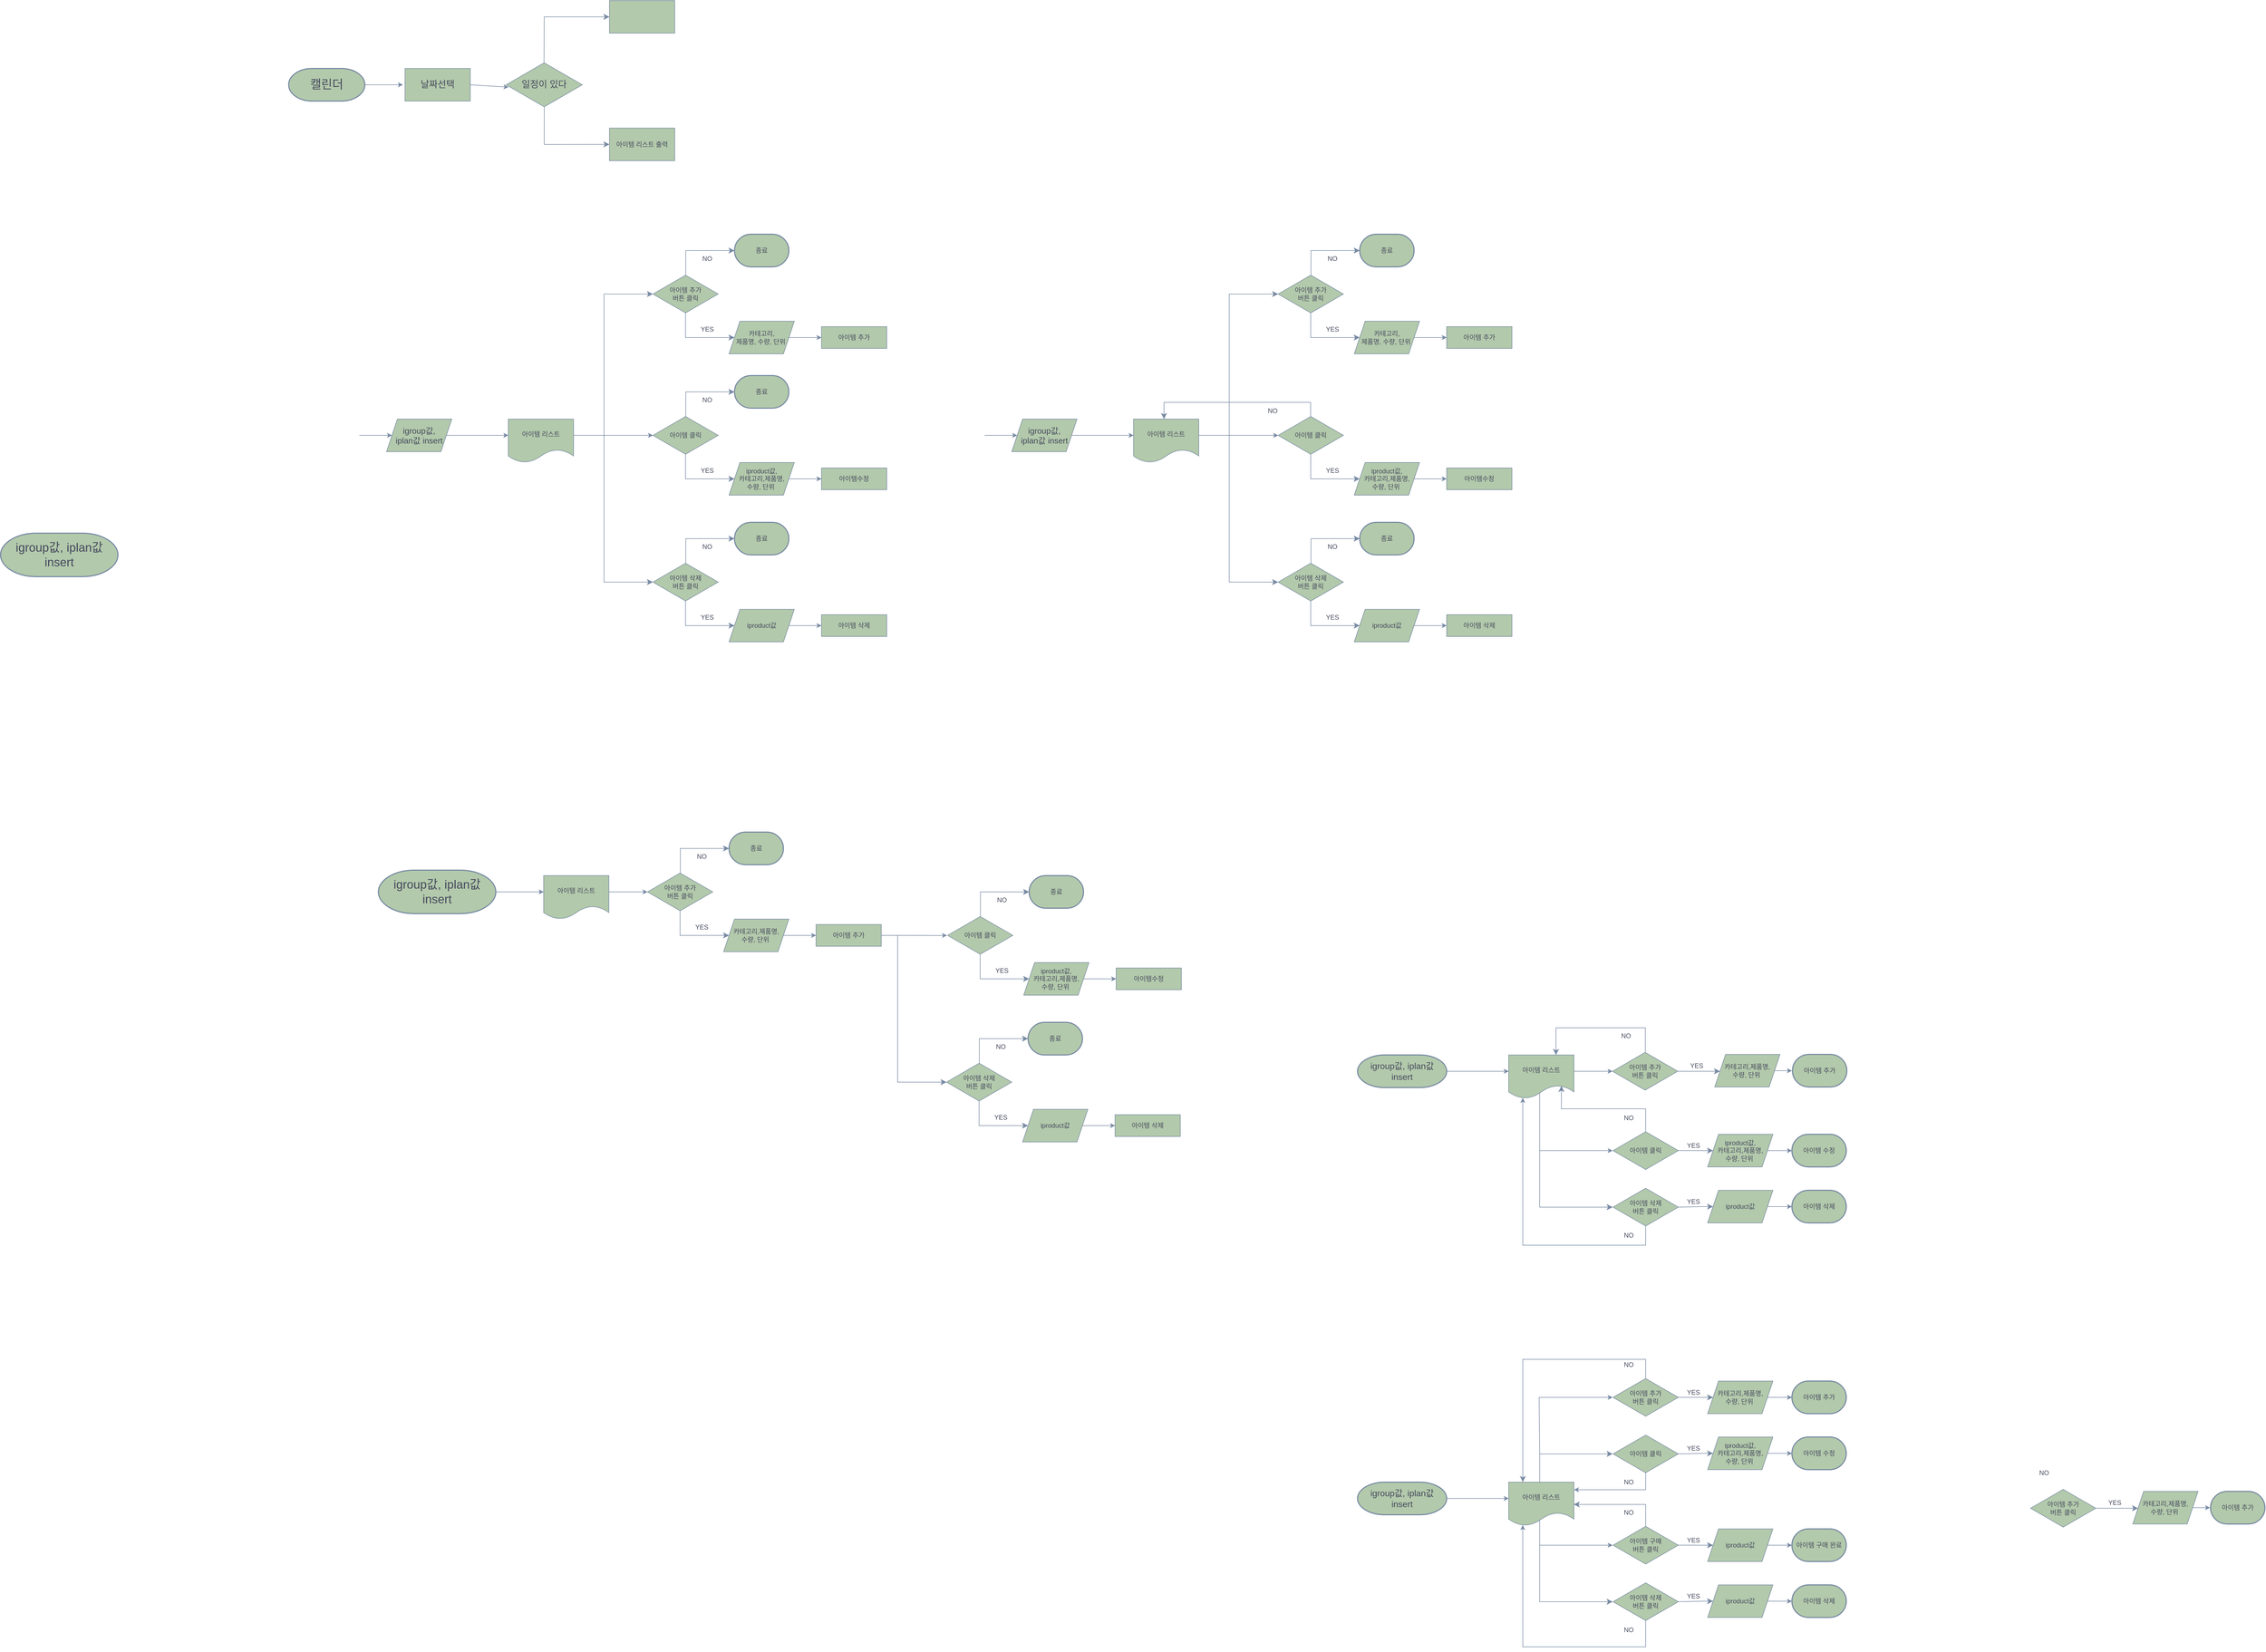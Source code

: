 <mxfile version="21.6.1" type="github">
  <diagram name="페이지-1" id="CzQE8o6cjuPT0NPIpDWt">
    <mxGraphModel dx="2074" dy="1828" grid="1" gridSize="10" guides="1" tooltips="1" connect="1" arrows="1" fold="1" page="1" pageScale="1" pageWidth="827" pageHeight="1169" math="0" shadow="0">
      <root>
        <mxCell id="0" />
        <mxCell id="1" parent="0" />
        <mxCell id="9wW0anUBlSHxmnLjOX-P-1" value="&lt;font style=&quot;font-size: 22px;&quot;&gt;캘린더&lt;/font&gt;" style="strokeWidth=2;html=1;shape=mxgraph.flowchart.terminator;whiteSpace=wrap;labelBackgroundColor=none;rounded=0;fillColor=#B2C9AB;strokeColor=#788AA3;fontColor=#46495D;" parent="1" vertex="1">
          <mxGeometry x="-30" y="-95" width="140" height="60" as="geometry" />
        </mxCell>
        <mxCell id="9wW0anUBlSHxmnLjOX-P-4" value="" style="endArrow=classic;html=1;rounded=0;exitX=1;exitY=0.5;exitDx=0;exitDy=0;exitPerimeter=0;labelBackgroundColor=none;fontColor=default;strokeColor=#788AA3;" parent="1" source="9wW0anUBlSHxmnLjOX-P-1" edge="1">
          <mxGeometry width="50" height="50" relative="1" as="geometry">
            <mxPoint x="280" y="135" as="sourcePoint" />
            <mxPoint x="180" y="-65" as="targetPoint" />
          </mxGeometry>
        </mxCell>
        <mxCell id="9wW0anUBlSHxmnLjOX-P-6" value="아이템 리스트 출력" style="rounded=0;whiteSpace=wrap;html=1;labelBackgroundColor=none;fillColor=#B2C9AB;strokeColor=#788AA3;fontColor=#46495D;" parent="1" vertex="1">
          <mxGeometry x="560" y="14.68" width="120" height="60" as="geometry" />
        </mxCell>
        <mxCell id="9wW0anUBlSHxmnLjOX-P-7" value="&lt;span style=&quot;font-size: 17px;&quot;&gt;일정이 있다&lt;br&gt;&lt;/span&gt;" style="html=1;whiteSpace=wrap;aspect=fixed;shape=isoRectangle;labelBackgroundColor=none;rounded=0;fillColor=#B2C9AB;strokeColor=#788AA3;fontColor=#46495D;" parent="1" vertex="1">
          <mxGeometry x="370" y="-107" width="140" height="84" as="geometry" />
        </mxCell>
        <mxCell id="9wW0anUBlSHxmnLjOX-P-8" value="" style="edgeStyle=segmentEdgeStyle;endArrow=classic;html=1;curved=0;rounded=0;endSize=8;startSize=8;exitX=0.501;exitY=0.979;exitDx=0;exitDy=0;exitPerimeter=0;labelBackgroundColor=none;fontColor=default;strokeColor=#788AA3;" parent="1" source="9wW0anUBlSHxmnLjOX-P-7" edge="1">
          <mxGeometry width="50" height="50" relative="1" as="geometry">
            <mxPoint x="439.86" y="5.684e-14" as="sourcePoint" />
            <mxPoint x="560" y="44.68" as="targetPoint" />
            <Array as="points">
              <mxPoint x="440" y="6" />
              <mxPoint x="440" y="45" />
            </Array>
          </mxGeometry>
        </mxCell>
        <mxCell id="9wW0anUBlSHxmnLjOX-P-9" value="&lt;font style=&quot;font-size: 17px;&quot;&gt;날짜선택&lt;/font&gt;" style="rounded=0;whiteSpace=wrap;html=1;labelBackgroundColor=none;fillColor=#B2C9AB;strokeColor=#788AA3;fontColor=#46495D;" parent="1" vertex="1">
          <mxGeometry x="184" y="-95" width="120" height="60" as="geometry" />
        </mxCell>
        <mxCell id="9wW0anUBlSHxmnLjOX-P-12" value="" style="endArrow=classic;html=1;rounded=0;exitX=1;exitY=0.5;exitDx=0;exitDy=0;entryX=0.031;entryY=0.551;entryDx=0;entryDy=0;entryPerimeter=0;labelBackgroundColor=none;fontColor=default;strokeColor=#788AA3;" parent="1" source="9wW0anUBlSHxmnLjOX-P-9" target="9wW0anUBlSHxmnLjOX-P-7" edge="1">
          <mxGeometry width="50" height="50" relative="1" as="geometry">
            <mxPoint x="400" y="365" as="sourcePoint" />
            <mxPoint x="490" y="175" as="targetPoint" />
          </mxGeometry>
        </mxCell>
        <mxCell id="9wW0anUBlSHxmnLjOX-P-13" value="" style="rounded=0;whiteSpace=wrap;html=1;labelBackgroundColor=none;fillColor=#B2C9AB;strokeColor=#788AA3;fontColor=#46495D;" parent="1" vertex="1">
          <mxGeometry x="560" y="-220" width="120" height="60" as="geometry" />
        </mxCell>
        <mxCell id="9wW0anUBlSHxmnLjOX-P-14" value="" style="edgeStyle=segmentEdgeStyle;endArrow=classic;html=1;curved=0;rounded=0;endSize=8;startSize=8;exitX=0.498;exitY=0.023;exitDx=0;exitDy=0;exitPerimeter=0;labelBackgroundColor=none;fontColor=default;strokeColor=#788AA3;" parent="1" source="9wW0anUBlSHxmnLjOX-P-7" edge="1">
          <mxGeometry width="50" height="50" relative="1" as="geometry">
            <mxPoint x="440" y="-101" as="sourcePoint" />
            <mxPoint x="560" y="-190" as="targetPoint" />
            <Array as="points">
              <mxPoint x="440" y="-111" />
              <mxPoint x="440" y="-111" />
              <mxPoint x="440" y="-190" />
            </Array>
          </mxGeometry>
        </mxCell>
        <mxCell id="9wW0anUBlSHxmnLjOX-P-20" value="&lt;span style=&quot;font-size: 22px;&quot;&gt;igroup값, iplan값 &lt;br&gt;insert&lt;/span&gt;" style="strokeWidth=2;html=1;shape=mxgraph.flowchart.terminator;whiteSpace=wrap;labelBackgroundColor=none;rounded=0;fillColor=#B2C9AB;strokeColor=#788AA3;fontColor=#46495D;" parent="1" vertex="1">
          <mxGeometry x="-560" y="760" width="216" height="80" as="geometry" />
        </mxCell>
        <mxCell id="9wW0anUBlSHxmnLjOX-P-21" value="" style="endArrow=classic;html=1;rounded=0;labelBackgroundColor=none;fontColor=default;exitX=1;exitY=0.5;exitDx=0;exitDy=0;strokeColor=#788AA3;" parent="1" source="u_mOpf1orK06N7zwf1A7-1" edge="1">
          <mxGeometry width="50" height="50" relative="1" as="geometry">
            <mxPoint x="268" y="554" as="sourcePoint" />
            <mxPoint x="374" y="580" as="targetPoint" />
          </mxGeometry>
        </mxCell>
        <mxCell id="9wW0anUBlSHxmnLjOX-P-25" value="" style="endArrow=classic;html=1;rounded=0;exitX=1;exitY=0.5;exitDx=0;exitDy=0;labelBackgroundColor=none;fontColor=default;strokeColor=#788AA3;" parent="1" edge="1">
          <mxGeometry width="50" height="50" relative="1" as="geometry">
            <mxPoint x="494" y="580" as="sourcePoint" />
            <mxPoint x="640" y="580" as="targetPoint" />
          </mxGeometry>
        </mxCell>
        <mxCell id="9wW0anUBlSHxmnLjOX-P-26" value="" style="edgeStyle=segmentEdgeStyle;endArrow=classic;html=1;curved=0;rounded=0;endSize=8;startSize=8;labelBackgroundColor=none;fontColor=default;strokeColor=#788AA3;" parent="1" edge="1">
          <mxGeometry width="50" height="50" relative="1" as="geometry">
            <mxPoint x="550" y="580" as="sourcePoint" />
            <mxPoint x="640" y="320" as="targetPoint" />
            <Array as="points">
              <mxPoint x="550" y="320" />
              <mxPoint x="600" y="320" />
            </Array>
          </mxGeometry>
        </mxCell>
        <mxCell id="9wW0anUBlSHxmnLjOX-P-29" value="아이템 추가" style="rounded=0;whiteSpace=wrap;html=1;labelBackgroundColor=none;fillColor=#B2C9AB;strokeColor=#788AA3;fontColor=#46495D;" parent="1" vertex="1">
          <mxGeometry x="950" y="380" width="120" height="40" as="geometry" />
        </mxCell>
        <mxCell id="9wW0anUBlSHxmnLjOX-P-33" value="아이템 리스트" style="shape=document;whiteSpace=wrap;html=1;boundedLbl=1;labelBackgroundColor=none;rounded=0;fillColor=#B2C9AB;strokeColor=#788AA3;fontColor=#46495D;" parent="1" vertex="1">
          <mxGeometry x="374" y="550" width="120" height="80" as="geometry" />
        </mxCell>
        <mxCell id="9wW0anUBlSHxmnLjOX-P-34" value="카테고리,&lt;br&gt;제품명, 수량, 단위&amp;nbsp;" style="shape=parallelogram;perimeter=parallelogramPerimeter;whiteSpace=wrap;html=1;fixedSize=1;labelBackgroundColor=none;rounded=0;fillColor=#B2C9AB;strokeColor=#788AA3;fontColor=#46495D;" parent="1" vertex="1">
          <mxGeometry x="780" y="370" width="120" height="60" as="geometry" />
        </mxCell>
        <mxCell id="9wW0anUBlSHxmnLjOX-P-35" value="" style="endArrow=classic;html=1;rounded=0;entryX=0;entryY=0.5;entryDx=0;entryDy=0;exitX=1;exitY=0.5;exitDx=0;exitDy=0;labelBackgroundColor=none;fontColor=default;strokeColor=#788AA3;" parent="1" source="9wW0anUBlSHxmnLjOX-P-34" target="9wW0anUBlSHxmnLjOX-P-29" edge="1">
          <mxGeometry width="50" height="50" relative="1" as="geometry">
            <mxPoint x="1130" y="450" as="sourcePoint" />
            <mxPoint x="1150" y="410" as="targetPoint" />
          </mxGeometry>
        </mxCell>
        <mxCell id="9wW0anUBlSHxmnLjOX-P-36" value="아이템 추가&lt;br&gt;버튼 클릭" style="html=1;whiteSpace=wrap;aspect=fixed;shape=isoRectangle;labelBackgroundColor=none;rounded=0;fillColor=#B2C9AB;strokeColor=#788AA3;fontColor=#46495D;" parent="1" vertex="1">
          <mxGeometry x="640" y="284" width="120" height="72" as="geometry" />
        </mxCell>
        <mxCell id="9wW0anUBlSHxmnLjOX-P-38" value="" style="edgeStyle=segmentEdgeStyle;endArrow=classic;html=1;curved=0;rounded=0;endSize=8;startSize=8;exitX=0.499;exitY=0.969;exitDx=0;exitDy=0;exitPerimeter=0;entryX=0;entryY=0.5;entryDx=0;entryDy=0;labelBackgroundColor=none;fontColor=default;strokeColor=#788AA3;" parent="1" source="9wW0anUBlSHxmnLjOX-P-36" target="9wW0anUBlSHxmnLjOX-P-34" edge="1">
          <mxGeometry width="50" height="50" relative="1" as="geometry">
            <mxPoint x="700" y="356" as="sourcePoint" />
            <mxPoint x="760" y="390" as="targetPoint" />
            <Array as="points">
              <mxPoint x="700" y="400" />
            </Array>
          </mxGeometry>
        </mxCell>
        <mxCell id="9wW0anUBlSHxmnLjOX-P-39" value="YES" style="text;html=1;strokeColor=none;fillColor=none;align=center;verticalAlign=middle;whiteSpace=wrap;rounded=0;labelBackgroundColor=none;fontColor=#46495D;" parent="1" vertex="1">
          <mxGeometry x="710" y="370" width="60" height="30" as="geometry" />
        </mxCell>
        <mxCell id="9wW0anUBlSHxmnLjOX-P-40" value="" style="edgeStyle=segmentEdgeStyle;endArrow=classic;html=1;curved=0;rounded=0;endSize=8;startSize=8;exitX=0.503;exitY=0.028;exitDx=0;exitDy=0;exitPerimeter=0;labelBackgroundColor=none;fontColor=default;strokeColor=#788AA3;" parent="1" source="9wW0anUBlSHxmnLjOX-P-36" edge="1">
          <mxGeometry width="50" height="50" relative="1" as="geometry">
            <mxPoint x="700" y="280" as="sourcePoint" />
            <mxPoint x="790" y="240" as="targetPoint" />
            <Array as="points">
              <mxPoint x="700" y="240" />
            </Array>
          </mxGeometry>
        </mxCell>
        <mxCell id="9wW0anUBlSHxmnLjOX-P-41" value="NO" style="text;html=1;strokeColor=none;fillColor=none;align=center;verticalAlign=middle;whiteSpace=wrap;rounded=0;labelBackgroundColor=none;fontColor=#46495D;" parent="1" vertex="1">
          <mxGeometry x="710" y="240" width="60" height="30" as="geometry" />
        </mxCell>
        <mxCell id="9wW0anUBlSHxmnLjOX-P-42" value="종료" style="strokeWidth=2;html=1;shape=mxgraph.flowchart.terminator;whiteSpace=wrap;labelBackgroundColor=none;rounded=0;fillColor=#B2C9AB;strokeColor=#788AA3;fontColor=#46495D;" parent="1" vertex="1">
          <mxGeometry x="790" y="210" width="100" height="60" as="geometry" />
        </mxCell>
        <mxCell id="9wW0anUBlSHxmnLjOX-P-43" value="아이템 클릭" style="html=1;whiteSpace=wrap;aspect=fixed;shape=isoRectangle;labelBackgroundColor=none;rounded=0;fillColor=#B2C9AB;strokeColor=#788AA3;fontColor=#46495D;" parent="1" vertex="1">
          <mxGeometry x="640" y="544" width="120" height="72" as="geometry" />
        </mxCell>
        <mxCell id="9wW0anUBlSHxmnLjOX-P-44" value="" style="edgeStyle=segmentEdgeStyle;endArrow=classic;html=1;curved=0;rounded=0;endSize=8;startSize=8;exitX=0.503;exitY=0.028;exitDx=0;exitDy=0;exitPerimeter=0;labelBackgroundColor=none;fontColor=default;strokeColor=#788AA3;" parent="1" source="9wW0anUBlSHxmnLjOX-P-43" edge="1">
          <mxGeometry width="50" height="50" relative="1" as="geometry">
            <mxPoint x="700" y="540" as="sourcePoint" />
            <mxPoint x="790" y="500" as="targetPoint" />
            <Array as="points">
              <mxPoint x="700" y="500" />
            </Array>
          </mxGeometry>
        </mxCell>
        <mxCell id="9wW0anUBlSHxmnLjOX-P-45" value="NO" style="text;html=1;strokeColor=none;fillColor=none;align=center;verticalAlign=middle;whiteSpace=wrap;rounded=0;labelBackgroundColor=none;fontColor=#46495D;" parent="1" vertex="1">
          <mxGeometry x="710" y="500" width="60" height="30" as="geometry" />
        </mxCell>
        <mxCell id="9wW0anUBlSHxmnLjOX-P-46" value="종료" style="strokeWidth=2;html=1;shape=mxgraph.flowchart.terminator;whiteSpace=wrap;labelBackgroundColor=none;rounded=0;fillColor=#B2C9AB;strokeColor=#788AA3;fontColor=#46495D;" parent="1" vertex="1">
          <mxGeometry x="790" y="470" width="100" height="60" as="geometry" />
        </mxCell>
        <mxCell id="9wW0anUBlSHxmnLjOX-P-47" value="" style="edgeStyle=segmentEdgeStyle;endArrow=classic;html=1;curved=0;rounded=0;endSize=8;startSize=8;exitX=0.499;exitY=0.969;exitDx=0;exitDy=0;exitPerimeter=0;entryX=0;entryY=0.5;entryDx=0;entryDy=0;labelBackgroundColor=none;fontColor=default;strokeColor=#788AA3;" parent="1" source="9wW0anUBlSHxmnLjOX-P-43" target="9wW0anUBlSHxmnLjOX-P-49" edge="1">
          <mxGeometry width="50" height="50" relative="1" as="geometry">
            <mxPoint x="700" y="616" as="sourcePoint" />
            <mxPoint x="760" y="650" as="targetPoint" />
            <Array as="points">
              <mxPoint x="700" y="660" />
            </Array>
          </mxGeometry>
        </mxCell>
        <mxCell id="9wW0anUBlSHxmnLjOX-P-48" value="YES" style="text;html=1;strokeColor=none;fillColor=none;align=center;verticalAlign=middle;whiteSpace=wrap;rounded=0;labelBackgroundColor=none;fontColor=#46495D;" parent="1" vertex="1">
          <mxGeometry x="710" y="630" width="60" height="30" as="geometry" />
        </mxCell>
        <mxCell id="9wW0anUBlSHxmnLjOX-P-49" value="iproduct값, &lt;br&gt;카테고리,제품명, &lt;br&gt;수량, 단위&amp;nbsp;" style="shape=parallelogram;perimeter=parallelogramPerimeter;whiteSpace=wrap;html=1;fixedSize=1;labelBackgroundColor=none;rounded=0;fillColor=#B2C9AB;strokeColor=#788AA3;fontColor=#46495D;" parent="1" vertex="1">
          <mxGeometry x="780" y="630" width="120" height="60" as="geometry" />
        </mxCell>
        <mxCell id="9wW0anUBlSHxmnLjOX-P-50" value="" style="endArrow=classic;html=1;rounded=0;entryX=0;entryY=0.5;entryDx=0;entryDy=0;exitX=1;exitY=0.5;exitDx=0;exitDy=0;labelBackgroundColor=none;fontColor=default;strokeColor=#788AA3;" parent="1" source="9wW0anUBlSHxmnLjOX-P-49" target="9wW0anUBlSHxmnLjOX-P-51" edge="1">
          <mxGeometry width="50" height="50" relative="1" as="geometry">
            <mxPoint x="1130" y="710" as="sourcePoint" />
            <mxPoint x="1150" y="670" as="targetPoint" />
          </mxGeometry>
        </mxCell>
        <mxCell id="9wW0anUBlSHxmnLjOX-P-51" value="아이템수정" style="rounded=0;whiteSpace=wrap;html=1;labelBackgroundColor=none;fillColor=#B2C9AB;strokeColor=#788AA3;fontColor=#46495D;" parent="1" vertex="1">
          <mxGeometry x="950" y="640" width="120" height="40" as="geometry" />
        </mxCell>
        <mxCell id="9wW0anUBlSHxmnLjOX-P-52" value="아이템 삭제" style="rounded=0;whiteSpace=wrap;html=1;labelBackgroundColor=none;fillColor=#B2C9AB;strokeColor=#788AA3;fontColor=#46495D;" parent="1" vertex="1">
          <mxGeometry x="950" y="910" width="120" height="40" as="geometry" />
        </mxCell>
        <mxCell id="9wW0anUBlSHxmnLjOX-P-53" value="iproduct값" style="shape=parallelogram;perimeter=parallelogramPerimeter;whiteSpace=wrap;html=1;fixedSize=1;labelBackgroundColor=none;rounded=0;fillColor=#B2C9AB;strokeColor=#788AA3;fontColor=#46495D;" parent="1" vertex="1">
          <mxGeometry x="780" y="900" width="120" height="60" as="geometry" />
        </mxCell>
        <mxCell id="9wW0anUBlSHxmnLjOX-P-54" value="" style="endArrow=classic;html=1;rounded=0;entryX=0;entryY=0.5;entryDx=0;entryDy=0;exitX=1;exitY=0.5;exitDx=0;exitDy=0;labelBackgroundColor=none;fontColor=default;strokeColor=#788AA3;" parent="1" source="9wW0anUBlSHxmnLjOX-P-53" target="9wW0anUBlSHxmnLjOX-P-52" edge="1">
          <mxGeometry width="50" height="50" relative="1" as="geometry">
            <mxPoint x="1130" y="980" as="sourcePoint" />
            <mxPoint x="1150" y="940" as="targetPoint" />
          </mxGeometry>
        </mxCell>
        <mxCell id="9wW0anUBlSHxmnLjOX-P-55" value="" style="edgeStyle=segmentEdgeStyle;endArrow=classic;html=1;curved=0;rounded=0;endSize=8;startSize=8;exitX=0.499;exitY=0.969;exitDx=0;exitDy=0;exitPerimeter=0;entryX=0;entryY=0.5;entryDx=0;entryDy=0;labelBackgroundColor=none;fontColor=default;strokeColor=#788AA3;" parent="1" source="9wW0anUBlSHxmnLjOX-P-61" target="9wW0anUBlSHxmnLjOX-P-53" edge="1">
          <mxGeometry width="50" height="50" relative="1" as="geometry">
            <mxPoint x="700" y="886" as="sourcePoint" />
            <mxPoint x="760" y="920" as="targetPoint" />
            <Array as="points">
              <mxPoint x="700" y="930" />
            </Array>
          </mxGeometry>
        </mxCell>
        <mxCell id="9wW0anUBlSHxmnLjOX-P-56" value="YES" style="text;html=1;strokeColor=none;fillColor=none;align=center;verticalAlign=middle;whiteSpace=wrap;rounded=0;labelBackgroundColor=none;fontColor=#46495D;" parent="1" vertex="1">
          <mxGeometry x="710" y="900" width="60" height="30" as="geometry" />
        </mxCell>
        <mxCell id="9wW0anUBlSHxmnLjOX-P-57" value="" style="edgeStyle=segmentEdgeStyle;endArrow=classic;html=1;curved=0;rounded=0;endSize=8;startSize=8;exitX=0.503;exitY=0.028;exitDx=0;exitDy=0;exitPerimeter=0;labelBackgroundColor=none;fontColor=default;strokeColor=#788AA3;" parent="1" source="9wW0anUBlSHxmnLjOX-P-61" edge="1">
          <mxGeometry width="50" height="50" relative="1" as="geometry">
            <mxPoint x="700" y="810" as="sourcePoint" />
            <mxPoint x="790" y="770" as="targetPoint" />
            <Array as="points">
              <mxPoint x="700" y="770" />
            </Array>
          </mxGeometry>
        </mxCell>
        <mxCell id="9wW0anUBlSHxmnLjOX-P-58" value="NO" style="text;html=1;strokeColor=none;fillColor=none;align=center;verticalAlign=middle;whiteSpace=wrap;rounded=0;labelBackgroundColor=none;fontColor=#46495D;" parent="1" vertex="1">
          <mxGeometry x="710" y="770" width="60" height="30" as="geometry" />
        </mxCell>
        <mxCell id="9wW0anUBlSHxmnLjOX-P-59" value="종료" style="strokeWidth=2;html=1;shape=mxgraph.flowchart.terminator;whiteSpace=wrap;labelBackgroundColor=none;rounded=0;fillColor=#B2C9AB;strokeColor=#788AA3;fontColor=#46495D;" parent="1" vertex="1">
          <mxGeometry x="790" y="740" width="100" height="60" as="geometry" />
        </mxCell>
        <mxCell id="9wW0anUBlSHxmnLjOX-P-60" value="" style="edgeStyle=segmentEdgeStyle;endArrow=classic;html=1;curved=0;rounded=0;endSize=8;startSize=8;labelBackgroundColor=none;fontColor=default;strokeColor=#788AA3;" parent="1" edge="1">
          <mxGeometry width="50" height="50" relative="1" as="geometry">
            <mxPoint x="550" y="580" as="sourcePoint" />
            <mxPoint x="640" y="850" as="targetPoint" />
            <Array as="points">
              <mxPoint x="550" y="850" />
              <mxPoint x="600" y="850" />
            </Array>
          </mxGeometry>
        </mxCell>
        <mxCell id="9wW0anUBlSHxmnLjOX-P-61" value="아이템 삭제&lt;br&gt;버튼 클릭" style="html=1;whiteSpace=wrap;aspect=fixed;shape=isoRectangle;labelBackgroundColor=none;rounded=0;fillColor=#B2C9AB;strokeColor=#788AA3;fontColor=#46495D;" parent="1" vertex="1">
          <mxGeometry x="640" y="814" width="120" height="72" as="geometry" />
        </mxCell>
        <mxCell id="9wW0anUBlSHxmnLjOX-P-62" value="&lt;span style=&quot;font-size: 22px;&quot;&gt;igroup값, iplan값 &lt;br&gt;insert&lt;/span&gt;" style="strokeWidth=2;html=1;shape=mxgraph.flowchart.terminator;whiteSpace=wrap;labelBackgroundColor=none;rounded=0;fillColor=#B2C9AB;strokeColor=#788AA3;fontColor=#46495D;" parent="1" vertex="1">
          <mxGeometry x="135" y="1380" width="216" height="80" as="geometry" />
        </mxCell>
        <mxCell id="9wW0anUBlSHxmnLjOX-P-63" value="" style="endArrow=classic;html=1;rounded=0;exitX=1;exitY=0.5;exitDx=0;exitDy=0;exitPerimeter=0;labelBackgroundColor=none;fontColor=default;strokeColor=#788AA3;" parent="1" source="9wW0anUBlSHxmnLjOX-P-62" edge="1">
          <mxGeometry width="50" height="50" relative="1" as="geometry">
            <mxPoint x="459" y="1460" as="sourcePoint" />
            <mxPoint x="439" y="1420" as="targetPoint" />
          </mxGeometry>
        </mxCell>
        <mxCell id="9wW0anUBlSHxmnLjOX-P-64" value="" style="endArrow=classic;html=1;rounded=0;exitX=1;exitY=0.5;exitDx=0;exitDy=0;labelBackgroundColor=none;fontColor=default;strokeColor=#788AA3;" parent="1" edge="1">
          <mxGeometry width="50" height="50" relative="1" as="geometry">
            <mxPoint x="484" y="1420" as="sourcePoint" />
            <mxPoint x="630" y="1420" as="targetPoint" />
          </mxGeometry>
        </mxCell>
        <mxCell id="9wW0anUBlSHxmnLjOX-P-67" value="아이템 리스트" style="shape=document;whiteSpace=wrap;html=1;boundedLbl=1;labelBackgroundColor=none;rounded=0;fillColor=#B2C9AB;strokeColor=#788AA3;fontColor=#46495D;" parent="1" vertex="1">
          <mxGeometry x="439" y="1390" width="120" height="80" as="geometry" />
        </mxCell>
        <mxCell id="9wW0anUBlSHxmnLjOX-P-76" value="아이템 추가&lt;br&gt;버튼 클릭" style="html=1;whiteSpace=wrap;aspect=fixed;shape=isoRectangle;labelBackgroundColor=none;rounded=0;fillColor=#B2C9AB;strokeColor=#788AA3;fontColor=#46495D;" parent="1" vertex="1">
          <mxGeometry x="630" y="1384" width="120" height="72" as="geometry" />
        </mxCell>
        <mxCell id="9wW0anUBlSHxmnLjOX-P-77" value="" style="edgeStyle=segmentEdgeStyle;endArrow=classic;html=1;curved=0;rounded=0;endSize=8;startSize=8;exitX=0.503;exitY=0.028;exitDx=0;exitDy=0;exitPerimeter=0;labelBackgroundColor=none;fontColor=default;strokeColor=#788AA3;" parent="1" source="9wW0anUBlSHxmnLjOX-P-76" edge="1">
          <mxGeometry width="50" height="50" relative="1" as="geometry">
            <mxPoint x="690" y="1380" as="sourcePoint" />
            <mxPoint x="780" y="1340" as="targetPoint" />
            <Array as="points">
              <mxPoint x="690" y="1340" />
            </Array>
          </mxGeometry>
        </mxCell>
        <mxCell id="9wW0anUBlSHxmnLjOX-P-78" value="NO" style="text;html=1;strokeColor=none;fillColor=none;align=center;verticalAlign=middle;whiteSpace=wrap;rounded=0;labelBackgroundColor=none;fontColor=#46495D;" parent="1" vertex="1">
          <mxGeometry x="700" y="1340" width="60" height="30" as="geometry" />
        </mxCell>
        <mxCell id="9wW0anUBlSHxmnLjOX-P-79" value="종료" style="strokeWidth=2;html=1;shape=mxgraph.flowchart.terminator;whiteSpace=wrap;labelBackgroundColor=none;rounded=0;fillColor=#B2C9AB;strokeColor=#788AA3;fontColor=#46495D;" parent="1" vertex="1">
          <mxGeometry x="780" y="1310" width="100" height="60" as="geometry" />
        </mxCell>
        <mxCell id="9wW0anUBlSHxmnLjOX-P-80" value="" style="edgeStyle=segmentEdgeStyle;endArrow=classic;html=1;curved=0;rounded=0;endSize=8;startSize=8;exitX=0.499;exitY=0.969;exitDx=0;exitDy=0;exitPerimeter=0;entryX=0;entryY=0.5;entryDx=0;entryDy=0;labelBackgroundColor=none;fontColor=default;strokeColor=#788AA3;" parent="1" source="9wW0anUBlSHxmnLjOX-P-76" target="9wW0anUBlSHxmnLjOX-P-82" edge="1">
          <mxGeometry width="50" height="50" relative="1" as="geometry">
            <mxPoint x="690" y="1456" as="sourcePoint" />
            <mxPoint x="750" y="1490" as="targetPoint" />
            <Array as="points">
              <mxPoint x="690" y="1500" />
            </Array>
          </mxGeometry>
        </mxCell>
        <mxCell id="9wW0anUBlSHxmnLjOX-P-81" value="YES" style="text;html=1;strokeColor=none;fillColor=none;align=center;verticalAlign=middle;whiteSpace=wrap;rounded=0;labelBackgroundColor=none;fontColor=#46495D;" parent="1" vertex="1">
          <mxGeometry x="700" y="1470" width="60" height="30" as="geometry" />
        </mxCell>
        <mxCell id="9wW0anUBlSHxmnLjOX-P-82" value="카테고리,제품명, &lt;br&gt;수량, 단위&amp;nbsp;" style="shape=parallelogram;perimeter=parallelogramPerimeter;whiteSpace=wrap;html=1;fixedSize=1;labelBackgroundColor=none;rounded=0;fillColor=#B2C9AB;strokeColor=#788AA3;fontColor=#46495D;" parent="1" vertex="1">
          <mxGeometry x="770" y="1470" width="120" height="60" as="geometry" />
        </mxCell>
        <mxCell id="9wW0anUBlSHxmnLjOX-P-83" value="" style="endArrow=classic;html=1;rounded=0;entryX=0;entryY=0.5;entryDx=0;entryDy=0;exitX=1;exitY=0.5;exitDx=0;exitDy=0;labelBackgroundColor=none;fontColor=default;strokeColor=#788AA3;" parent="1" source="9wW0anUBlSHxmnLjOX-P-82" target="9wW0anUBlSHxmnLjOX-P-84" edge="1">
          <mxGeometry width="50" height="50" relative="1" as="geometry">
            <mxPoint x="1120" y="1550" as="sourcePoint" />
            <mxPoint x="1140" y="1510" as="targetPoint" />
          </mxGeometry>
        </mxCell>
        <mxCell id="9wW0anUBlSHxmnLjOX-P-84" value="아이템 추가" style="rounded=0;whiteSpace=wrap;html=1;labelBackgroundColor=none;fillColor=#B2C9AB;strokeColor=#788AA3;fontColor=#46495D;" parent="1" vertex="1">
          <mxGeometry x="940" y="1480" width="120" height="40" as="geometry" />
        </mxCell>
        <mxCell id="9wW0anUBlSHxmnLjOX-P-85" value="아이템 삭제" style="rounded=0;whiteSpace=wrap;html=1;labelBackgroundColor=none;fillColor=#B2C9AB;strokeColor=#788AA3;fontColor=#46495D;" parent="1" vertex="1">
          <mxGeometry x="1490" y="1830" width="120" height="40" as="geometry" />
        </mxCell>
        <mxCell id="9wW0anUBlSHxmnLjOX-P-86" value="iproduct값" style="shape=parallelogram;perimeter=parallelogramPerimeter;whiteSpace=wrap;html=1;fixedSize=1;labelBackgroundColor=none;rounded=0;fillColor=#B2C9AB;strokeColor=#788AA3;fontColor=#46495D;" parent="1" vertex="1">
          <mxGeometry x="1320" y="1820" width="120" height="60" as="geometry" />
        </mxCell>
        <mxCell id="9wW0anUBlSHxmnLjOX-P-87" value="" style="endArrow=classic;html=1;rounded=0;entryX=0;entryY=0.5;entryDx=0;entryDy=0;exitX=1;exitY=0.5;exitDx=0;exitDy=0;labelBackgroundColor=none;fontColor=default;strokeColor=#788AA3;" parent="1" source="9wW0anUBlSHxmnLjOX-P-86" target="9wW0anUBlSHxmnLjOX-P-85" edge="1">
          <mxGeometry width="50" height="50" relative="1" as="geometry">
            <mxPoint x="1670" y="1900" as="sourcePoint" />
            <mxPoint x="1690" y="1860" as="targetPoint" />
          </mxGeometry>
        </mxCell>
        <mxCell id="9wW0anUBlSHxmnLjOX-P-88" value="" style="edgeStyle=segmentEdgeStyle;endArrow=classic;html=1;curved=0;rounded=0;endSize=8;startSize=8;exitX=0.499;exitY=0.969;exitDx=0;exitDy=0;exitPerimeter=0;entryX=0;entryY=0.5;entryDx=0;entryDy=0;labelBackgroundColor=none;fontColor=default;strokeColor=#788AA3;" parent="1" source="9wW0anUBlSHxmnLjOX-P-94" target="9wW0anUBlSHxmnLjOX-P-86" edge="1">
          <mxGeometry width="50" height="50" relative="1" as="geometry">
            <mxPoint x="1240" y="1806" as="sourcePoint" />
            <mxPoint x="1300" y="1840" as="targetPoint" />
            <Array as="points">
              <mxPoint x="1240" y="1850" />
            </Array>
          </mxGeometry>
        </mxCell>
        <mxCell id="9wW0anUBlSHxmnLjOX-P-89" value="YES" style="text;html=1;strokeColor=none;fillColor=none;align=center;verticalAlign=middle;whiteSpace=wrap;rounded=0;labelBackgroundColor=none;fontColor=#46495D;" parent="1" vertex="1">
          <mxGeometry x="1250" y="1820" width="60" height="30" as="geometry" />
        </mxCell>
        <mxCell id="9wW0anUBlSHxmnLjOX-P-90" value="" style="edgeStyle=segmentEdgeStyle;endArrow=classic;html=1;curved=0;rounded=0;endSize=8;startSize=8;exitX=0.503;exitY=0.028;exitDx=0;exitDy=0;exitPerimeter=0;labelBackgroundColor=none;fontColor=default;strokeColor=#788AA3;" parent="1" source="9wW0anUBlSHxmnLjOX-P-94" edge="1">
          <mxGeometry width="50" height="50" relative="1" as="geometry">
            <mxPoint x="1240" y="1730" as="sourcePoint" />
            <mxPoint x="1330" y="1690" as="targetPoint" />
            <Array as="points">
              <mxPoint x="1240" y="1690" />
            </Array>
          </mxGeometry>
        </mxCell>
        <mxCell id="9wW0anUBlSHxmnLjOX-P-91" value="NO" style="text;html=1;strokeColor=none;fillColor=none;align=center;verticalAlign=middle;whiteSpace=wrap;rounded=0;labelBackgroundColor=none;fontColor=#46495D;" parent="1" vertex="1">
          <mxGeometry x="1250" y="1690" width="60" height="30" as="geometry" />
        </mxCell>
        <mxCell id="9wW0anUBlSHxmnLjOX-P-92" value="종료" style="strokeWidth=2;html=1;shape=mxgraph.flowchart.terminator;whiteSpace=wrap;labelBackgroundColor=none;rounded=0;fillColor=#B2C9AB;strokeColor=#788AA3;fontColor=#46495D;" parent="1" vertex="1">
          <mxGeometry x="1330" y="1660" width="100" height="60" as="geometry" />
        </mxCell>
        <mxCell id="9wW0anUBlSHxmnLjOX-P-93" value="" style="edgeStyle=segmentEdgeStyle;endArrow=classic;html=1;curved=0;rounded=0;endSize=8;startSize=8;labelBackgroundColor=none;fontColor=default;strokeColor=#788AA3;" parent="1" edge="1">
          <mxGeometry width="50" height="50" relative="1" as="geometry">
            <mxPoint x="1090" y="1500" as="sourcePoint" />
            <mxPoint x="1180" y="1770" as="targetPoint" />
            <Array as="points">
              <mxPoint x="1090" y="1770" />
              <mxPoint x="1140" y="1770" />
            </Array>
          </mxGeometry>
        </mxCell>
        <mxCell id="9wW0anUBlSHxmnLjOX-P-94" value="아이템 삭제&lt;br&gt;버튼 클릭" style="html=1;whiteSpace=wrap;aspect=fixed;shape=isoRectangle;labelBackgroundColor=none;rounded=0;fillColor=#B2C9AB;strokeColor=#788AA3;fontColor=#46495D;" parent="1" vertex="1">
          <mxGeometry x="1180" y="1734" width="120" height="72" as="geometry" />
        </mxCell>
        <mxCell id="9wW0anUBlSHxmnLjOX-P-95" value="아이템 클릭" style="html=1;whiteSpace=wrap;aspect=fixed;shape=isoRectangle;labelBackgroundColor=none;rounded=0;fillColor=#B2C9AB;strokeColor=#788AA3;fontColor=#46495D;" parent="1" vertex="1">
          <mxGeometry x="1182" y="1464" width="120" height="72" as="geometry" />
        </mxCell>
        <mxCell id="9wW0anUBlSHxmnLjOX-P-96" value="" style="edgeStyle=segmentEdgeStyle;endArrow=classic;html=1;curved=0;rounded=0;endSize=8;startSize=8;exitX=0.503;exitY=0.028;exitDx=0;exitDy=0;exitPerimeter=0;labelBackgroundColor=none;fontColor=default;strokeColor=#788AA3;" parent="1" source="9wW0anUBlSHxmnLjOX-P-95" edge="1">
          <mxGeometry width="50" height="50" relative="1" as="geometry">
            <mxPoint x="1242" y="1460" as="sourcePoint" />
            <mxPoint x="1332" y="1420" as="targetPoint" />
            <Array as="points">
              <mxPoint x="1242" y="1420" />
            </Array>
          </mxGeometry>
        </mxCell>
        <mxCell id="9wW0anUBlSHxmnLjOX-P-97" value="NO" style="text;html=1;strokeColor=none;fillColor=none;align=center;verticalAlign=middle;whiteSpace=wrap;rounded=0;labelBackgroundColor=none;fontColor=#46495D;" parent="1" vertex="1">
          <mxGeometry x="1252" y="1420" width="60" height="30" as="geometry" />
        </mxCell>
        <mxCell id="9wW0anUBlSHxmnLjOX-P-98" value="종료" style="strokeWidth=2;html=1;shape=mxgraph.flowchart.terminator;whiteSpace=wrap;labelBackgroundColor=none;rounded=0;fillColor=#B2C9AB;strokeColor=#788AA3;fontColor=#46495D;" parent="1" vertex="1">
          <mxGeometry x="1332" y="1390" width="100" height="60" as="geometry" />
        </mxCell>
        <mxCell id="9wW0anUBlSHxmnLjOX-P-99" value="" style="edgeStyle=segmentEdgeStyle;endArrow=classic;html=1;curved=0;rounded=0;endSize=8;startSize=8;exitX=0.499;exitY=0.969;exitDx=0;exitDy=0;exitPerimeter=0;entryX=0;entryY=0.5;entryDx=0;entryDy=0;labelBackgroundColor=none;fontColor=default;strokeColor=#788AA3;" parent="1" source="9wW0anUBlSHxmnLjOX-P-95" target="9wW0anUBlSHxmnLjOX-P-101" edge="1">
          <mxGeometry width="50" height="50" relative="1" as="geometry">
            <mxPoint x="1242" y="1536" as="sourcePoint" />
            <mxPoint x="1302" y="1570" as="targetPoint" />
            <Array as="points">
              <mxPoint x="1242" y="1580" />
            </Array>
          </mxGeometry>
        </mxCell>
        <mxCell id="9wW0anUBlSHxmnLjOX-P-100" value="YES" style="text;html=1;strokeColor=none;fillColor=none;align=center;verticalAlign=middle;whiteSpace=wrap;rounded=0;labelBackgroundColor=none;fontColor=#46495D;" parent="1" vertex="1">
          <mxGeometry x="1252" y="1550" width="60" height="30" as="geometry" />
        </mxCell>
        <mxCell id="9wW0anUBlSHxmnLjOX-P-101" value="iproduct값, &lt;br&gt;카테고리,제품명, &lt;br&gt;수량, 단위&amp;nbsp;" style="shape=parallelogram;perimeter=parallelogramPerimeter;whiteSpace=wrap;html=1;fixedSize=1;labelBackgroundColor=none;rounded=0;fillColor=#B2C9AB;strokeColor=#788AA3;fontColor=#46495D;" parent="1" vertex="1">
          <mxGeometry x="1322" y="1550" width="120" height="60" as="geometry" />
        </mxCell>
        <mxCell id="9wW0anUBlSHxmnLjOX-P-102" value="" style="endArrow=classic;html=1;rounded=0;entryX=0;entryY=0.5;entryDx=0;entryDy=0;exitX=1;exitY=0.5;exitDx=0;exitDy=0;labelBackgroundColor=none;fontColor=default;strokeColor=#788AA3;" parent="1" source="9wW0anUBlSHxmnLjOX-P-101" target="9wW0anUBlSHxmnLjOX-P-103" edge="1">
          <mxGeometry width="50" height="50" relative="1" as="geometry">
            <mxPoint x="1672" y="1630" as="sourcePoint" />
            <mxPoint x="1692" y="1590" as="targetPoint" />
          </mxGeometry>
        </mxCell>
        <mxCell id="9wW0anUBlSHxmnLjOX-P-103" value="아이템수정" style="rounded=0;whiteSpace=wrap;html=1;labelBackgroundColor=none;fillColor=#B2C9AB;strokeColor=#788AA3;fontColor=#46495D;" parent="1" vertex="1">
          <mxGeometry x="1492" y="1560" width="120" height="40" as="geometry" />
        </mxCell>
        <mxCell id="9wW0anUBlSHxmnLjOX-P-104" value="" style="endArrow=classic;html=1;rounded=0;exitX=1;exitY=0.5;exitDx=0;exitDy=0;entryX=-0.01;entryY=0.501;entryDx=0;entryDy=0;entryPerimeter=0;labelBackgroundColor=none;fontColor=default;strokeColor=#788AA3;" parent="1" source="9wW0anUBlSHxmnLjOX-P-84" target="9wW0anUBlSHxmnLjOX-P-95" edge="1">
          <mxGeometry width="50" height="50" relative="1" as="geometry">
            <mxPoint x="1170" y="1490" as="sourcePoint" />
            <mxPoint x="1220" y="1440" as="targetPoint" />
          </mxGeometry>
        </mxCell>
        <mxCell id="u_mOpf1orK06N7zwf1A7-1" value="&lt;font style=&quot;font-size: 15px;&quot;&gt;igroup값, &lt;br&gt;iplan값 insert&lt;/font&gt;" style="shape=parallelogram;perimeter=parallelogramPerimeter;whiteSpace=wrap;html=1;fixedSize=1;rounded=0;labelBackgroundColor=none;fillColor=#B2C9AB;strokeColor=#788AA3;fontColor=#46495D;" parent="1" vertex="1">
          <mxGeometry x="150" y="550" width="120" height="60" as="geometry" />
        </mxCell>
        <mxCell id="u_mOpf1orK06N7zwf1A7-2" value="" style="endArrow=classic;html=1;rounded=0;labelBackgroundColor=none;fontColor=default;entryX=0;entryY=0.5;entryDx=0;entryDy=0;strokeColor=#788AA3;" parent="1" target="u_mOpf1orK06N7zwf1A7-1" edge="1">
          <mxGeometry width="50" height="50" relative="1" as="geometry">
            <mxPoint x="100" y="580" as="sourcePoint" />
            <mxPoint x="154" y="579.75" as="targetPoint" />
          </mxGeometry>
        </mxCell>
        <mxCell id="u_mOpf1orK06N7zwf1A7-3" value="" style="endArrow=classic;html=1;rounded=0;labelBackgroundColor=none;fontColor=default;exitX=1;exitY=0.5;exitDx=0;exitDy=0;strokeColor=#788AA3;" parent="1" source="u_mOpf1orK06N7zwf1A7-35" edge="1">
          <mxGeometry width="50" height="50" relative="1" as="geometry">
            <mxPoint x="1418" y="554" as="sourcePoint" />
            <mxPoint x="1524" y="580" as="targetPoint" />
          </mxGeometry>
        </mxCell>
        <mxCell id="u_mOpf1orK06N7zwf1A7-4" value="" style="endArrow=classic;html=1;rounded=0;exitX=1;exitY=0.5;exitDx=0;exitDy=0;labelBackgroundColor=none;fontColor=default;strokeColor=#788AA3;" parent="1" edge="1">
          <mxGeometry width="50" height="50" relative="1" as="geometry">
            <mxPoint x="1644" y="580" as="sourcePoint" />
            <mxPoint x="1790" y="580" as="targetPoint" />
          </mxGeometry>
        </mxCell>
        <mxCell id="u_mOpf1orK06N7zwf1A7-5" value="" style="edgeStyle=segmentEdgeStyle;endArrow=classic;html=1;curved=0;rounded=0;endSize=8;startSize=8;labelBackgroundColor=none;fontColor=default;strokeColor=#788AA3;" parent="1" edge="1">
          <mxGeometry width="50" height="50" relative="1" as="geometry">
            <mxPoint x="1700" y="580" as="sourcePoint" />
            <mxPoint x="1790" y="320" as="targetPoint" />
            <Array as="points">
              <mxPoint x="1700" y="320" />
              <mxPoint x="1750" y="320" />
            </Array>
          </mxGeometry>
        </mxCell>
        <mxCell id="u_mOpf1orK06N7zwf1A7-6" value="아이템 추가" style="rounded=0;whiteSpace=wrap;html=1;labelBackgroundColor=none;fillColor=#B2C9AB;strokeColor=#788AA3;fontColor=#46495D;" parent="1" vertex="1">
          <mxGeometry x="2100" y="380" width="120" height="40" as="geometry" />
        </mxCell>
        <mxCell id="u_mOpf1orK06N7zwf1A7-7" value="아이템 리스트" style="shape=document;whiteSpace=wrap;html=1;boundedLbl=1;labelBackgroundColor=none;rounded=0;fillColor=#B2C9AB;strokeColor=#788AA3;fontColor=#46495D;" parent="1" vertex="1">
          <mxGeometry x="1524" y="550" width="120" height="80" as="geometry" />
        </mxCell>
        <mxCell id="u_mOpf1orK06N7zwf1A7-8" value="카테고리,&lt;br&gt;제품명, 수량, 단위&amp;nbsp;" style="shape=parallelogram;perimeter=parallelogramPerimeter;whiteSpace=wrap;html=1;fixedSize=1;labelBackgroundColor=none;rounded=0;fillColor=#B2C9AB;strokeColor=#788AA3;fontColor=#46495D;" parent="1" vertex="1">
          <mxGeometry x="1930" y="370" width="120" height="60" as="geometry" />
        </mxCell>
        <mxCell id="u_mOpf1orK06N7zwf1A7-9" value="" style="endArrow=classic;html=1;rounded=0;entryX=0;entryY=0.5;entryDx=0;entryDy=0;exitX=1;exitY=0.5;exitDx=0;exitDy=0;labelBackgroundColor=none;fontColor=default;strokeColor=#788AA3;" parent="1" source="u_mOpf1orK06N7zwf1A7-8" target="u_mOpf1orK06N7zwf1A7-6" edge="1">
          <mxGeometry width="50" height="50" relative="1" as="geometry">
            <mxPoint x="2280" y="450" as="sourcePoint" />
            <mxPoint x="2300" y="410" as="targetPoint" />
          </mxGeometry>
        </mxCell>
        <mxCell id="u_mOpf1orK06N7zwf1A7-10" value="아이템 추가&lt;br&gt;버튼 클릭" style="html=1;whiteSpace=wrap;aspect=fixed;shape=isoRectangle;labelBackgroundColor=none;rounded=0;fillColor=#B2C9AB;strokeColor=#788AA3;fontColor=#46495D;" parent="1" vertex="1">
          <mxGeometry x="1790" y="284" width="120" height="72" as="geometry" />
        </mxCell>
        <mxCell id="u_mOpf1orK06N7zwf1A7-11" value="" style="edgeStyle=segmentEdgeStyle;endArrow=classic;html=1;curved=0;rounded=0;endSize=8;startSize=8;exitX=0.499;exitY=0.969;exitDx=0;exitDy=0;exitPerimeter=0;entryX=0;entryY=0.5;entryDx=0;entryDy=0;labelBackgroundColor=none;fontColor=default;strokeColor=#788AA3;" parent="1" source="u_mOpf1orK06N7zwf1A7-10" target="u_mOpf1orK06N7zwf1A7-8" edge="1">
          <mxGeometry width="50" height="50" relative="1" as="geometry">
            <mxPoint x="1850" y="356" as="sourcePoint" />
            <mxPoint x="1910" y="390" as="targetPoint" />
            <Array as="points">
              <mxPoint x="1850" y="400" />
            </Array>
          </mxGeometry>
        </mxCell>
        <mxCell id="u_mOpf1orK06N7zwf1A7-12" value="YES" style="text;html=1;strokeColor=none;fillColor=none;align=center;verticalAlign=middle;whiteSpace=wrap;rounded=0;labelBackgroundColor=none;fontColor=#46495D;" parent="1" vertex="1">
          <mxGeometry x="1860" y="370" width="60" height="30" as="geometry" />
        </mxCell>
        <mxCell id="u_mOpf1orK06N7zwf1A7-13" value="" style="edgeStyle=segmentEdgeStyle;endArrow=classic;html=1;curved=0;rounded=0;endSize=8;startSize=8;exitX=0.503;exitY=0.028;exitDx=0;exitDy=0;exitPerimeter=0;labelBackgroundColor=none;fontColor=default;strokeColor=#788AA3;" parent="1" source="u_mOpf1orK06N7zwf1A7-10" edge="1">
          <mxGeometry width="50" height="50" relative="1" as="geometry">
            <mxPoint x="1850" y="280" as="sourcePoint" />
            <mxPoint x="1940" y="240" as="targetPoint" />
            <Array as="points">
              <mxPoint x="1850" y="240" />
            </Array>
          </mxGeometry>
        </mxCell>
        <mxCell id="u_mOpf1orK06N7zwf1A7-14" value="NO" style="text;html=1;strokeColor=none;fillColor=none;align=center;verticalAlign=middle;whiteSpace=wrap;rounded=0;labelBackgroundColor=none;fontColor=#46495D;" parent="1" vertex="1">
          <mxGeometry x="1860" y="240" width="60" height="30" as="geometry" />
        </mxCell>
        <mxCell id="u_mOpf1orK06N7zwf1A7-15" value="종료" style="strokeWidth=2;html=1;shape=mxgraph.flowchart.terminator;whiteSpace=wrap;labelBackgroundColor=none;rounded=0;fillColor=#B2C9AB;strokeColor=#788AA3;fontColor=#46495D;" parent="1" vertex="1">
          <mxGeometry x="1940" y="210" width="100" height="60" as="geometry" />
        </mxCell>
        <mxCell id="u_mOpf1orK06N7zwf1A7-16" value="아이템 클릭" style="html=1;whiteSpace=wrap;aspect=fixed;shape=isoRectangle;labelBackgroundColor=none;rounded=0;fillColor=#B2C9AB;strokeColor=#788AA3;fontColor=#46495D;" parent="1" vertex="1">
          <mxGeometry x="1790" y="544" width="120" height="72" as="geometry" />
        </mxCell>
        <mxCell id="u_mOpf1orK06N7zwf1A7-18" value="NO" style="text;html=1;strokeColor=none;fillColor=none;align=center;verticalAlign=middle;whiteSpace=wrap;rounded=0;labelBackgroundColor=none;fontColor=#46495D;" parent="1" vertex="1">
          <mxGeometry x="1750" y="520" width="60" height="30" as="geometry" />
        </mxCell>
        <mxCell id="u_mOpf1orK06N7zwf1A7-20" value="" style="edgeStyle=segmentEdgeStyle;endArrow=classic;html=1;curved=0;rounded=0;endSize=8;startSize=8;exitX=0.499;exitY=0.969;exitDx=0;exitDy=0;exitPerimeter=0;entryX=0;entryY=0.5;entryDx=0;entryDy=0;labelBackgroundColor=none;fontColor=default;strokeColor=#788AA3;" parent="1" source="u_mOpf1orK06N7zwf1A7-16" target="u_mOpf1orK06N7zwf1A7-22" edge="1">
          <mxGeometry width="50" height="50" relative="1" as="geometry">
            <mxPoint x="1850" y="616" as="sourcePoint" />
            <mxPoint x="1910" y="650" as="targetPoint" />
            <Array as="points">
              <mxPoint x="1850" y="660" />
            </Array>
          </mxGeometry>
        </mxCell>
        <mxCell id="u_mOpf1orK06N7zwf1A7-21" value="YES" style="text;html=1;strokeColor=none;fillColor=none;align=center;verticalAlign=middle;whiteSpace=wrap;rounded=0;labelBackgroundColor=none;fontColor=#46495D;" parent="1" vertex="1">
          <mxGeometry x="1860" y="630" width="60" height="30" as="geometry" />
        </mxCell>
        <mxCell id="u_mOpf1orK06N7zwf1A7-22" value="iproduct값, &lt;br&gt;카테고리,제품명, &lt;br&gt;수량, 단위&amp;nbsp;" style="shape=parallelogram;perimeter=parallelogramPerimeter;whiteSpace=wrap;html=1;fixedSize=1;labelBackgroundColor=none;rounded=0;fillColor=#B2C9AB;strokeColor=#788AA3;fontColor=#46495D;" parent="1" vertex="1">
          <mxGeometry x="1930" y="630" width="120" height="60" as="geometry" />
        </mxCell>
        <mxCell id="u_mOpf1orK06N7zwf1A7-23" value="" style="endArrow=classic;html=1;rounded=0;entryX=0;entryY=0.5;entryDx=0;entryDy=0;exitX=1;exitY=0.5;exitDx=0;exitDy=0;labelBackgroundColor=none;fontColor=default;strokeColor=#788AA3;" parent="1" source="u_mOpf1orK06N7zwf1A7-22" target="u_mOpf1orK06N7zwf1A7-24" edge="1">
          <mxGeometry width="50" height="50" relative="1" as="geometry">
            <mxPoint x="2280" y="710" as="sourcePoint" />
            <mxPoint x="2300" y="670" as="targetPoint" />
          </mxGeometry>
        </mxCell>
        <mxCell id="u_mOpf1orK06N7zwf1A7-24" value="아이템수정" style="rounded=0;whiteSpace=wrap;html=1;labelBackgroundColor=none;fillColor=#B2C9AB;strokeColor=#788AA3;fontColor=#46495D;" parent="1" vertex="1">
          <mxGeometry x="2100" y="640" width="120" height="40" as="geometry" />
        </mxCell>
        <mxCell id="u_mOpf1orK06N7zwf1A7-25" value="아이템 삭제" style="rounded=0;whiteSpace=wrap;html=1;labelBackgroundColor=none;fillColor=#B2C9AB;strokeColor=#788AA3;fontColor=#46495D;" parent="1" vertex="1">
          <mxGeometry x="2100" y="910" width="120" height="40" as="geometry" />
        </mxCell>
        <mxCell id="u_mOpf1orK06N7zwf1A7-26" value="iproduct값" style="shape=parallelogram;perimeter=parallelogramPerimeter;whiteSpace=wrap;html=1;fixedSize=1;labelBackgroundColor=none;rounded=0;fillColor=#B2C9AB;strokeColor=#788AA3;fontColor=#46495D;" parent="1" vertex="1">
          <mxGeometry x="1930" y="900" width="120" height="60" as="geometry" />
        </mxCell>
        <mxCell id="u_mOpf1orK06N7zwf1A7-27" value="" style="endArrow=classic;html=1;rounded=0;entryX=0;entryY=0.5;entryDx=0;entryDy=0;exitX=1;exitY=0.5;exitDx=0;exitDy=0;labelBackgroundColor=none;fontColor=default;strokeColor=#788AA3;" parent="1" source="u_mOpf1orK06N7zwf1A7-26" target="u_mOpf1orK06N7zwf1A7-25" edge="1">
          <mxGeometry width="50" height="50" relative="1" as="geometry">
            <mxPoint x="2280" y="980" as="sourcePoint" />
            <mxPoint x="2300" y="940" as="targetPoint" />
          </mxGeometry>
        </mxCell>
        <mxCell id="u_mOpf1orK06N7zwf1A7-28" value="" style="edgeStyle=segmentEdgeStyle;endArrow=classic;html=1;curved=0;rounded=0;endSize=8;startSize=8;exitX=0.499;exitY=0.969;exitDx=0;exitDy=0;exitPerimeter=0;entryX=0;entryY=0.5;entryDx=0;entryDy=0;labelBackgroundColor=none;fontColor=default;strokeColor=#788AA3;" parent="1" source="u_mOpf1orK06N7zwf1A7-34" target="u_mOpf1orK06N7zwf1A7-26" edge="1">
          <mxGeometry width="50" height="50" relative="1" as="geometry">
            <mxPoint x="1850" y="886" as="sourcePoint" />
            <mxPoint x="1910" y="920" as="targetPoint" />
            <Array as="points">
              <mxPoint x="1850" y="930" />
            </Array>
          </mxGeometry>
        </mxCell>
        <mxCell id="u_mOpf1orK06N7zwf1A7-29" value="YES" style="text;html=1;strokeColor=none;fillColor=none;align=center;verticalAlign=middle;whiteSpace=wrap;rounded=0;labelBackgroundColor=none;fontColor=#46495D;" parent="1" vertex="1">
          <mxGeometry x="1860" y="900" width="60" height="30" as="geometry" />
        </mxCell>
        <mxCell id="u_mOpf1orK06N7zwf1A7-30" value="" style="edgeStyle=segmentEdgeStyle;endArrow=classic;html=1;curved=0;rounded=0;endSize=8;startSize=8;exitX=0.503;exitY=0.028;exitDx=0;exitDy=0;exitPerimeter=0;labelBackgroundColor=none;fontColor=default;strokeColor=#788AA3;" parent="1" source="u_mOpf1orK06N7zwf1A7-34" edge="1">
          <mxGeometry width="50" height="50" relative="1" as="geometry">
            <mxPoint x="1850" y="810" as="sourcePoint" />
            <mxPoint x="1940" y="770" as="targetPoint" />
            <Array as="points">
              <mxPoint x="1850" y="770" />
            </Array>
          </mxGeometry>
        </mxCell>
        <mxCell id="u_mOpf1orK06N7zwf1A7-31" value="NO" style="text;html=1;strokeColor=none;fillColor=none;align=center;verticalAlign=middle;whiteSpace=wrap;rounded=0;labelBackgroundColor=none;fontColor=#46495D;" parent="1" vertex="1">
          <mxGeometry x="1860" y="770" width="60" height="30" as="geometry" />
        </mxCell>
        <mxCell id="u_mOpf1orK06N7zwf1A7-32" value="종료" style="strokeWidth=2;html=1;shape=mxgraph.flowchart.terminator;whiteSpace=wrap;labelBackgroundColor=none;rounded=0;fillColor=#B2C9AB;strokeColor=#788AA3;fontColor=#46495D;" parent="1" vertex="1">
          <mxGeometry x="1940" y="740" width="100" height="60" as="geometry" />
        </mxCell>
        <mxCell id="u_mOpf1orK06N7zwf1A7-33" value="" style="edgeStyle=segmentEdgeStyle;endArrow=classic;html=1;curved=0;rounded=0;endSize=8;startSize=8;labelBackgroundColor=none;fontColor=default;strokeColor=#788AA3;" parent="1" edge="1">
          <mxGeometry width="50" height="50" relative="1" as="geometry">
            <mxPoint x="1700" y="580" as="sourcePoint" />
            <mxPoint x="1790" y="850" as="targetPoint" />
            <Array as="points">
              <mxPoint x="1700" y="850" />
              <mxPoint x="1750" y="850" />
            </Array>
          </mxGeometry>
        </mxCell>
        <mxCell id="u_mOpf1orK06N7zwf1A7-34" value="아이템 삭제&lt;br&gt;버튼 클릭" style="html=1;whiteSpace=wrap;aspect=fixed;shape=isoRectangle;labelBackgroundColor=none;rounded=0;fillColor=#B2C9AB;strokeColor=#788AA3;fontColor=#46495D;" parent="1" vertex="1">
          <mxGeometry x="1790" y="814" width="120" height="72" as="geometry" />
        </mxCell>
        <mxCell id="u_mOpf1orK06N7zwf1A7-35" value="&lt;font style=&quot;font-size: 15px;&quot;&gt;igroup값, &lt;br&gt;iplan값 insert&lt;/font&gt;" style="shape=parallelogram;perimeter=parallelogramPerimeter;whiteSpace=wrap;html=1;fixedSize=1;rounded=0;labelBackgroundColor=none;fillColor=#B2C9AB;strokeColor=#788AA3;fontColor=#46495D;" parent="1" vertex="1">
          <mxGeometry x="1300" y="550" width="120" height="60" as="geometry" />
        </mxCell>
        <mxCell id="u_mOpf1orK06N7zwf1A7-36" value="" style="endArrow=classic;html=1;rounded=0;labelBackgroundColor=none;fontColor=default;entryX=0;entryY=0.5;entryDx=0;entryDy=0;strokeColor=#788AA3;" parent="1" target="u_mOpf1orK06N7zwf1A7-35" edge="1">
          <mxGeometry width="50" height="50" relative="1" as="geometry">
            <mxPoint x="1250" y="580" as="sourcePoint" />
            <mxPoint x="1304" y="579.75" as="targetPoint" />
          </mxGeometry>
        </mxCell>
        <mxCell id="u_mOpf1orK06N7zwf1A7-37" value="" style="edgeStyle=elbowEdgeStyle;elbow=vertical;endArrow=classic;html=1;curved=0;rounded=0;endSize=8;startSize=8;entryX=0.318;entryY=0.01;entryDx=0;entryDy=0;entryPerimeter=0;exitX=0.498;exitY=0.031;exitDx=0;exitDy=0;exitPerimeter=0;labelBackgroundColor=none;strokeColor=#788AA3;fontColor=default;" parent="1" source="u_mOpf1orK06N7zwf1A7-16" edge="1">
          <mxGeometry width="50" height="50" relative="1" as="geometry">
            <mxPoint x="1867.84" y="544.2" as="sourcePoint" />
            <mxPoint x="1580.0" y="550.0" as="targetPoint" />
            <Array as="points">
              <mxPoint x="1737.84" y="519.2" />
            </Array>
          </mxGeometry>
        </mxCell>
        <mxCell id="u_mOpf1orK06N7zwf1A7-42" value="&lt;span style=&quot;font-size: 16px;&quot;&gt;igroup값, iplan값 &lt;br&gt;insert&lt;/span&gt;" style="strokeWidth=2;html=1;shape=mxgraph.flowchart.terminator;whiteSpace=wrap;labelBackgroundColor=none;rounded=0;fillColor=#B2C9AB;strokeColor=#788AA3;fontColor=#46495D;" parent="1" vertex="1">
          <mxGeometry x="1936" y="1720" width="164" height="60" as="geometry" />
        </mxCell>
        <mxCell id="u_mOpf1orK06N7zwf1A7-43" value="" style="endArrow=classic;html=1;rounded=0;exitX=1;exitY=0.5;exitDx=0;exitDy=0;exitPerimeter=0;labelBackgroundColor=none;fontColor=default;strokeColor=#788AA3;" parent="1" source="u_mOpf1orK06N7zwf1A7-42" edge="1">
          <mxGeometry width="50" height="50" relative="1" as="geometry">
            <mxPoint x="2234" y="1790" as="sourcePoint" />
            <mxPoint x="2214" y="1750" as="targetPoint" />
          </mxGeometry>
        </mxCell>
        <mxCell id="u_mOpf1orK06N7zwf1A7-44" value="" style="endArrow=classic;html=1;rounded=0;exitX=1;exitY=0.5;exitDx=0;exitDy=0;labelBackgroundColor=none;fontColor=default;strokeColor=#788AA3;" parent="1" edge="1">
          <mxGeometry width="50" height="50" relative="1" as="geometry">
            <mxPoint x="2259" y="1750" as="sourcePoint" />
            <mxPoint x="2405" y="1750" as="targetPoint" />
          </mxGeometry>
        </mxCell>
        <mxCell id="u_mOpf1orK06N7zwf1A7-45" value="아이템 리스트" style="shape=document;whiteSpace=wrap;html=1;boundedLbl=1;labelBackgroundColor=none;rounded=0;fillColor=#B2C9AB;strokeColor=#788AA3;fontColor=#46495D;" parent="1" vertex="1">
          <mxGeometry x="2214" y="1720" width="120" height="80" as="geometry" />
        </mxCell>
        <mxCell id="u_mOpf1orK06N7zwf1A7-46" value="아이템 추가&lt;br&gt;버튼 클릭" style="html=1;whiteSpace=wrap;aspect=fixed;shape=isoRectangle;labelBackgroundColor=none;rounded=0;fillColor=#B2C9AB;strokeColor=#788AA3;fontColor=#46495D;" parent="1" vertex="1">
          <mxGeometry x="2405" y="1714" width="120" height="72" as="geometry" />
        </mxCell>
        <mxCell id="u_mOpf1orK06N7zwf1A7-47" value="" style="edgeStyle=segmentEdgeStyle;endArrow=classic;html=1;curved=0;rounded=0;endSize=8;startSize=8;exitX=0.503;exitY=0.028;exitDx=0;exitDy=0;exitPerimeter=0;labelBackgroundColor=none;fontColor=default;strokeColor=#788AA3;" parent="1" source="u_mOpf1orK06N7zwf1A7-46" edge="1">
          <mxGeometry width="50" height="50" relative="1" as="geometry">
            <mxPoint x="2465" y="1710" as="sourcePoint" />
            <mxPoint x="2301" y="1720" as="targetPoint" />
            <Array as="points">
              <mxPoint x="2465" y="1670" />
              <mxPoint x="2301" y="1670" />
              <mxPoint x="2301" y="1720" />
            </Array>
          </mxGeometry>
        </mxCell>
        <mxCell id="u_mOpf1orK06N7zwf1A7-48" value="NO" style="text;html=1;strokeColor=none;fillColor=none;align=center;verticalAlign=middle;whiteSpace=wrap;rounded=0;labelBackgroundColor=none;fontColor=#46495D;" parent="1" vertex="1">
          <mxGeometry x="2400" y="1670" width="60" height="30" as="geometry" />
        </mxCell>
        <mxCell id="u_mOpf1orK06N7zwf1A7-50" value="" style="edgeStyle=segmentEdgeStyle;endArrow=classic;html=1;curved=0;rounded=0;endSize=8;startSize=8;labelBackgroundColor=none;fontColor=default;exitX=0.998;exitY=0.5;exitDx=0;exitDy=0;exitPerimeter=0;strokeColor=#788AA3;" parent="1" source="u_mOpf1orK06N7zwf1A7-46" target="u_mOpf1orK06N7zwf1A7-52" edge="1">
          <mxGeometry width="50" height="50" relative="1" as="geometry">
            <mxPoint x="2530" y="1750" as="sourcePoint" />
            <mxPoint x="2570" y="1749" as="targetPoint" />
            <Array as="points" />
          </mxGeometry>
        </mxCell>
        <mxCell id="u_mOpf1orK06N7zwf1A7-51" value="YES" style="text;html=1;strokeColor=none;fillColor=none;align=center;verticalAlign=middle;whiteSpace=wrap;rounded=0;labelBackgroundColor=none;fontColor=#46495D;" parent="1" vertex="1">
          <mxGeometry x="2530" y="1725" width="60" height="30" as="geometry" />
        </mxCell>
        <mxCell id="u_mOpf1orK06N7zwf1A7-52" value="카테고리,제품명, &lt;br&gt;수량, 단위&amp;nbsp;" style="shape=parallelogram;perimeter=parallelogramPerimeter;whiteSpace=wrap;html=1;fixedSize=1;labelBackgroundColor=none;rounded=0;fillColor=#B2C9AB;strokeColor=#788AA3;fontColor=#46495D;" parent="1" vertex="1">
          <mxGeometry x="2593" y="1719" width="120" height="60" as="geometry" />
        </mxCell>
        <mxCell id="u_mOpf1orK06N7zwf1A7-53" value="" style="endArrow=classic;html=1;rounded=0;exitX=1;exitY=0.5;exitDx=0;exitDy=0;labelBackgroundColor=none;fontColor=default;strokeColor=#788AA3;" parent="1" source="u_mOpf1orK06N7zwf1A7-52" edge="1">
          <mxGeometry width="50" height="50" relative="1" as="geometry">
            <mxPoint x="2930" y="1799" as="sourcePoint" />
            <mxPoint x="2735" y="1749" as="targetPoint" />
          </mxGeometry>
        </mxCell>
        <mxCell id="u_mOpf1orK06N7zwf1A7-63" value="" style="edgeStyle=segmentEdgeStyle;endArrow=classic;html=1;curved=0;rounded=0;endSize=8;startSize=8;labelBackgroundColor=none;fontColor=default;entryX=-0.006;entryY=0.5;entryDx=0;entryDy=0;entryPerimeter=0;strokeColor=#788AA3;" parent="1" target="u_mOpf1orK06N7zwf1A7-79" edge="1">
          <mxGeometry width="50" height="50" relative="1" as="geometry">
            <mxPoint x="2271" y="1790" as="sourcePoint" />
            <mxPoint x="2390" y="2000" as="targetPoint" />
            <Array as="points">
              <mxPoint x="2271" y="2000" />
            </Array>
          </mxGeometry>
        </mxCell>
        <mxCell id="u_mOpf1orK06N7zwf1A7-65" value="아이템 클릭" style="html=1;whiteSpace=wrap;aspect=fixed;shape=isoRectangle;labelBackgroundColor=none;rounded=0;fillColor=#B2C9AB;strokeColor=#788AA3;fontColor=#46495D;" parent="1" vertex="1">
          <mxGeometry x="2406" y="1860" width="120" height="72" as="geometry" />
        </mxCell>
        <mxCell id="u_mOpf1orK06N7zwf1A7-66" value="" style="edgeStyle=segmentEdgeStyle;endArrow=classic;html=1;curved=0;rounded=0;endSize=8;startSize=8;labelBackgroundColor=none;fontColor=default;entryX=0.8;entryY=0.725;entryDx=0;entryDy=0;entryPerimeter=0;exitX=0.5;exitY=0.019;exitDx=0;exitDy=0;exitPerimeter=0;strokeColor=#788AA3;" parent="1" source="u_mOpf1orK06N7zwf1A7-65" edge="1">
          <mxGeometry width="50" height="50" relative="1" as="geometry">
            <mxPoint x="2466" y="1860" as="sourcePoint" />
            <mxPoint x="2311.0" y="1777" as="targetPoint" />
            <Array as="points">
              <mxPoint x="2466" y="1819" />
              <mxPoint x="2311" y="1819" />
            </Array>
          </mxGeometry>
        </mxCell>
        <mxCell id="u_mOpf1orK06N7zwf1A7-67" value="NO" style="text;html=1;strokeColor=none;fillColor=none;align=center;verticalAlign=middle;whiteSpace=wrap;rounded=0;labelBackgroundColor=none;fontColor=#46495D;" parent="1" vertex="1">
          <mxGeometry x="2405" y="1821" width="60" height="30" as="geometry" />
        </mxCell>
        <mxCell id="u_mOpf1orK06N7zwf1A7-68" value="아이템 수정" style="strokeWidth=2;html=1;shape=mxgraph.flowchart.terminator;whiteSpace=wrap;labelBackgroundColor=none;rounded=0;fillColor=#B2C9AB;strokeColor=#788AA3;fontColor=#46495D;" parent="1" vertex="1">
          <mxGeometry x="2735" y="1866" width="100" height="60" as="geometry" />
        </mxCell>
        <mxCell id="u_mOpf1orK06N7zwf1A7-69" value="" style="edgeStyle=segmentEdgeStyle;endArrow=classic;html=1;curved=0;rounded=0;endSize=8;startSize=8;entryX=0;entryY=0.5;entryDx=0;entryDy=0;labelBackgroundColor=none;fontColor=default;exitX=1;exitY=0.498;exitDx=0;exitDy=0;exitPerimeter=0;strokeColor=#788AA3;" parent="1" source="u_mOpf1orK06N7zwf1A7-65" target="u_mOpf1orK06N7zwf1A7-71" edge="1">
          <mxGeometry width="50" height="50" relative="1" as="geometry">
            <mxPoint x="2530" y="1896" as="sourcePoint" />
            <mxPoint x="2525" y="1967" as="targetPoint" />
            <Array as="points">
              <mxPoint x="2530" y="1896" />
              <mxPoint x="2570" y="1896" />
              <mxPoint x="2570" y="1891" />
            </Array>
          </mxGeometry>
        </mxCell>
        <mxCell id="u_mOpf1orK06N7zwf1A7-70" value="YES" style="text;html=1;strokeColor=none;fillColor=none;align=center;verticalAlign=middle;whiteSpace=wrap;rounded=0;labelBackgroundColor=none;fontColor=#46495D;" parent="1" vertex="1">
          <mxGeometry x="2524" y="1872" width="60" height="30" as="geometry" />
        </mxCell>
        <mxCell id="u_mOpf1orK06N7zwf1A7-71" value="iproduct값, &lt;br&gt;카테고리,제품명, &lt;br&gt;수량, 단위&amp;nbsp;" style="shape=parallelogram;perimeter=parallelogramPerimeter;whiteSpace=wrap;html=1;fixedSize=1;labelBackgroundColor=none;rounded=0;fillColor=#B2C9AB;strokeColor=#788AA3;fontColor=#46495D;" parent="1" vertex="1">
          <mxGeometry x="2580" y="1866" width="120" height="60" as="geometry" />
        </mxCell>
        <mxCell id="u_mOpf1orK06N7zwf1A7-72" value="" style="endArrow=classic;html=1;rounded=0;exitX=1;exitY=0.5;exitDx=0;exitDy=0;labelBackgroundColor=none;fontColor=default;strokeColor=#788AA3;" parent="1" source="u_mOpf1orK06N7zwf1A7-71" edge="1">
          <mxGeometry width="50" height="50" relative="1" as="geometry">
            <mxPoint x="2930" y="1946" as="sourcePoint" />
            <mxPoint x="2735" y="1896" as="targetPoint" />
          </mxGeometry>
        </mxCell>
        <mxCell id="u_mOpf1orK06N7zwf1A7-74" value="" style="endArrow=classic;html=1;rounded=0;labelBackgroundColor=none;fontColor=default;entryX=-0.007;entryY=0.5;entryDx=0;entryDy=0;entryPerimeter=0;strokeColor=#788AA3;" parent="1" target="u_mOpf1orK06N7zwf1A7-65" edge="1">
          <mxGeometry width="50" height="50" relative="1" as="geometry">
            <mxPoint x="2271" y="1896" as="sourcePoint" />
            <mxPoint x="2400" y="1896" as="targetPoint" />
          </mxGeometry>
        </mxCell>
        <mxCell id="u_mOpf1orK06N7zwf1A7-75" value="아이템 추가" style="strokeWidth=2;html=1;shape=mxgraph.flowchart.terminator;whiteSpace=wrap;labelBackgroundColor=none;fillColor=#B2C9AB;strokeColor=#788AA3;fontColor=#46495D;" parent="1" vertex="1">
          <mxGeometry x="2736" y="1719" width="100" height="60" as="geometry" />
        </mxCell>
        <mxCell id="u_mOpf1orK06N7zwf1A7-79" value="아이템 삭제&lt;br&gt;버튼 클릭" style="html=1;whiteSpace=wrap;aspect=fixed;shape=isoRectangle;labelBackgroundColor=none;rounded=0;fillColor=#B2C9AB;strokeColor=#788AA3;fontColor=#46495D;" parent="1" vertex="1">
          <mxGeometry x="2406" y="1964" width="120" height="72" as="geometry" />
        </mxCell>
        <mxCell id="u_mOpf1orK06N7zwf1A7-80" value="아이템 삭제" style="strokeWidth=2;html=1;shape=mxgraph.flowchart.terminator;whiteSpace=wrap;labelBackgroundColor=none;rounded=0;fillColor=#B2C9AB;strokeColor=#788AA3;fontColor=#46495D;" parent="1" vertex="1">
          <mxGeometry x="2735" y="1969" width="100" height="60" as="geometry" />
        </mxCell>
        <mxCell id="u_mOpf1orK06N7zwf1A7-81" value="" style="edgeStyle=segmentEdgeStyle;endArrow=classic;html=1;curved=0;rounded=0;endSize=8;startSize=8;entryX=0;entryY=0.5;entryDx=0;entryDy=0;labelBackgroundColor=none;fontColor=default;exitX=1;exitY=0.498;exitDx=0;exitDy=0;exitPerimeter=0;strokeColor=#788AA3;" parent="1" source="u_mOpf1orK06N7zwf1A7-79" target="u_mOpf1orK06N7zwf1A7-83" edge="1">
          <mxGeometry width="50" height="50" relative="1" as="geometry">
            <mxPoint x="2530" y="1999" as="sourcePoint" />
            <mxPoint x="2525" y="2070" as="targetPoint" />
            <Array as="points">
              <mxPoint x="2530" y="1999" />
              <mxPoint x="2570" y="1999" />
              <mxPoint x="2570" y="1994" />
            </Array>
          </mxGeometry>
        </mxCell>
        <mxCell id="u_mOpf1orK06N7zwf1A7-82" value="YES" style="text;html=1;strokeColor=none;fillColor=none;align=center;verticalAlign=middle;whiteSpace=wrap;rounded=0;labelBackgroundColor=none;fontColor=#46495D;" parent="1" vertex="1">
          <mxGeometry x="2524" y="1975" width="60" height="30" as="geometry" />
        </mxCell>
        <mxCell id="u_mOpf1orK06N7zwf1A7-83" value="iproduct값" style="shape=parallelogram;perimeter=parallelogramPerimeter;whiteSpace=wrap;html=1;fixedSize=1;labelBackgroundColor=none;rounded=0;fillColor=#B2C9AB;strokeColor=#788AA3;fontColor=#46495D;" parent="1" vertex="1">
          <mxGeometry x="2580" y="1969" width="120" height="60" as="geometry" />
        </mxCell>
        <mxCell id="u_mOpf1orK06N7zwf1A7-84" value="" style="endArrow=classic;html=1;rounded=0;exitX=1;exitY=0.5;exitDx=0;exitDy=0;labelBackgroundColor=none;fontColor=default;strokeColor=#788AA3;" parent="1" source="u_mOpf1orK06N7zwf1A7-83" edge="1">
          <mxGeometry width="50" height="50" relative="1" as="geometry">
            <mxPoint x="2930" y="2049" as="sourcePoint" />
            <mxPoint x="2735" y="1999" as="targetPoint" />
          </mxGeometry>
        </mxCell>
        <mxCell id="u_mOpf1orK06N7zwf1A7-87" value="" style="endArrow=classic;html=1;rounded=0;exitX=0.5;exitY=0.984;exitDx=0;exitDy=0;exitPerimeter=0;entryX=0.216;entryY=0.987;entryDx=0;entryDy=0;entryPerimeter=0;labelBackgroundColor=none;strokeColor=#788AA3;fontColor=default;" parent="1" source="u_mOpf1orK06N7zwf1A7-79" target="u_mOpf1orK06N7zwf1A7-45" edge="1">
          <mxGeometry width="50" height="50" relative="1" as="geometry">
            <mxPoint x="2466" y="2040" as="sourcePoint" />
            <mxPoint x="2240" y="1810" as="targetPoint" />
            <Array as="points">
              <mxPoint x="2466" y="2070" />
              <mxPoint x="2240" y="2070" />
            </Array>
          </mxGeometry>
        </mxCell>
        <mxCell id="u_mOpf1orK06N7zwf1A7-88" value="NO" style="text;html=1;strokeColor=none;fillColor=none;align=center;verticalAlign=middle;whiteSpace=wrap;rounded=0;labelBackgroundColor=none;fontColor=#46495D;" parent="1" vertex="1">
          <mxGeometry x="2405" y="2037" width="60" height="30" as="geometry" />
        </mxCell>
        <mxCell id="xvmcTfv81nN8OtCjsGIb-31" value="" style="endArrow=classic;html=1;rounded=0;exitX=1;exitY=0.5;exitDx=0;exitDy=0;exitPerimeter=0;labelBackgroundColor=none;fontColor=default;strokeColor=#788AA3;" edge="1" source="xvmcTfv81nN8OtCjsGIb-60" parent="1">
          <mxGeometry width="50" height="50" relative="1" as="geometry">
            <mxPoint x="2234" y="2576" as="sourcePoint" />
            <mxPoint x="2214" y="2536" as="targetPoint" />
          </mxGeometry>
        </mxCell>
        <mxCell id="xvmcTfv81nN8OtCjsGIb-33" value="아이템 리스트" style="shape=document;whiteSpace=wrap;html=1;boundedLbl=1;labelBackgroundColor=none;rounded=0;fillColor=#B2C9AB;strokeColor=#788AA3;fontColor=#46495D;" vertex="1" parent="1">
          <mxGeometry x="2214" y="2506" width="120" height="80" as="geometry" />
        </mxCell>
        <mxCell id="xvmcTfv81nN8OtCjsGIb-34" value="아이템 추가&lt;br&gt;버튼 클릭" style="html=1;whiteSpace=wrap;aspect=fixed;shape=isoRectangle;labelBackgroundColor=none;rounded=0;fillColor=#B2C9AB;strokeColor=#788AA3;fontColor=#46495D;" vertex="1" parent="1">
          <mxGeometry x="3174" y="2518" width="120" height="72" as="geometry" />
        </mxCell>
        <mxCell id="xvmcTfv81nN8OtCjsGIb-36" value="NO" style="text;html=1;strokeColor=none;fillColor=none;align=center;verticalAlign=middle;whiteSpace=wrap;rounded=0;labelBackgroundColor=none;fontColor=#46495D;" vertex="1" parent="1">
          <mxGeometry x="3169" y="2474" width="60" height="30" as="geometry" />
        </mxCell>
        <mxCell id="xvmcTfv81nN8OtCjsGIb-37" value="" style="edgeStyle=segmentEdgeStyle;endArrow=classic;html=1;curved=0;rounded=0;endSize=8;startSize=8;labelBackgroundColor=none;fontColor=default;exitX=0.998;exitY=0.5;exitDx=0;exitDy=0;exitPerimeter=0;strokeColor=#788AA3;" edge="1" source="xvmcTfv81nN8OtCjsGIb-34" target="xvmcTfv81nN8OtCjsGIb-39" parent="1">
          <mxGeometry width="50" height="50" relative="1" as="geometry">
            <mxPoint x="3299" y="2554" as="sourcePoint" />
            <mxPoint x="3339" y="2553" as="targetPoint" />
            <Array as="points" />
          </mxGeometry>
        </mxCell>
        <mxCell id="xvmcTfv81nN8OtCjsGIb-38" value="YES" style="text;html=1;strokeColor=none;fillColor=none;align=center;verticalAlign=middle;whiteSpace=wrap;rounded=0;labelBackgroundColor=none;fontColor=#46495D;" vertex="1" parent="1">
          <mxGeometry x="3299" y="2529" width="60" height="30" as="geometry" />
        </mxCell>
        <mxCell id="xvmcTfv81nN8OtCjsGIb-39" value="카테고리,제품명, &lt;br&gt;수량, 단위&amp;nbsp;" style="shape=parallelogram;perimeter=parallelogramPerimeter;whiteSpace=wrap;html=1;fixedSize=1;labelBackgroundColor=none;rounded=0;fillColor=#B2C9AB;strokeColor=#788AA3;fontColor=#46495D;" vertex="1" parent="1">
          <mxGeometry x="3362" y="2523" width="120" height="60" as="geometry" />
        </mxCell>
        <mxCell id="xvmcTfv81nN8OtCjsGIb-40" value="" style="endArrow=classic;html=1;rounded=0;exitX=1;exitY=0.5;exitDx=0;exitDy=0;labelBackgroundColor=none;fontColor=default;strokeColor=#788AA3;" edge="1" source="xvmcTfv81nN8OtCjsGIb-39" parent="1">
          <mxGeometry width="50" height="50" relative="1" as="geometry">
            <mxPoint x="3699" y="2603" as="sourcePoint" />
            <mxPoint x="3504" y="2553" as="targetPoint" />
          </mxGeometry>
        </mxCell>
        <mxCell id="xvmcTfv81nN8OtCjsGIb-41" value="" style="edgeStyle=segmentEdgeStyle;endArrow=classic;html=1;curved=0;rounded=0;endSize=8;startSize=8;labelBackgroundColor=none;fontColor=default;entryX=-0.006;entryY=0.5;entryDx=0;entryDy=0;entryPerimeter=0;strokeColor=#788AA3;" edge="1" target="xvmcTfv81nN8OtCjsGIb-52" parent="1">
          <mxGeometry width="50" height="50" relative="1" as="geometry">
            <mxPoint x="2271" y="2576" as="sourcePoint" />
            <mxPoint x="2390" y="2786" as="targetPoint" />
            <Array as="points">
              <mxPoint x="2271" y="2726" />
            </Array>
          </mxGeometry>
        </mxCell>
        <mxCell id="xvmcTfv81nN8OtCjsGIb-42" value="아이템 구매&lt;br&gt;버튼 클릭" style="html=1;whiteSpace=wrap;aspect=fixed;shape=isoRectangle;labelBackgroundColor=none;rounded=0;fillColor=#B2C9AB;strokeColor=#788AA3;fontColor=#46495D;" vertex="1" parent="1">
          <mxGeometry x="2406" y="2586" width="120" height="72" as="geometry" />
        </mxCell>
        <mxCell id="xvmcTfv81nN8OtCjsGIb-43" value="" style="edgeStyle=segmentEdgeStyle;endArrow=classic;html=1;curved=0;rounded=0;endSize=8;startSize=8;labelBackgroundColor=none;fontColor=default;exitX=0.5;exitY=0.019;exitDx=0;exitDy=0;exitPerimeter=0;strokeColor=#788AA3;entryX=0.998;entryY=0.512;entryDx=0;entryDy=0;entryPerimeter=0;" edge="1" source="xvmcTfv81nN8OtCjsGIb-42" parent="1" target="xvmcTfv81nN8OtCjsGIb-33">
          <mxGeometry width="50" height="50" relative="1" as="geometry">
            <mxPoint x="2466" y="2646" as="sourcePoint" />
            <mxPoint x="2350" y="2546" as="targetPoint" />
            <Array as="points">
              <mxPoint x="2466" y="2547" />
            </Array>
          </mxGeometry>
        </mxCell>
        <mxCell id="xvmcTfv81nN8OtCjsGIb-44" value="NO" style="text;html=1;strokeColor=none;fillColor=none;align=center;verticalAlign=middle;whiteSpace=wrap;rounded=0;labelBackgroundColor=none;fontColor=#46495D;" vertex="1" parent="1">
          <mxGeometry x="2405" y="2547" width="60" height="30" as="geometry" />
        </mxCell>
        <mxCell id="xvmcTfv81nN8OtCjsGIb-45" value="아이템 구매 완료" style="strokeWidth=2;html=1;shape=mxgraph.flowchart.terminator;whiteSpace=wrap;labelBackgroundColor=none;rounded=0;fillColor=#B2C9AB;strokeColor=#788AA3;fontColor=#46495D;" vertex="1" parent="1">
          <mxGeometry x="2735" y="2592" width="100" height="60" as="geometry" />
        </mxCell>
        <mxCell id="xvmcTfv81nN8OtCjsGIb-46" value="" style="edgeStyle=segmentEdgeStyle;endArrow=classic;html=1;curved=0;rounded=0;endSize=8;startSize=8;entryX=0;entryY=0.5;entryDx=0;entryDy=0;labelBackgroundColor=none;fontColor=default;exitX=1;exitY=0.498;exitDx=0;exitDy=0;exitPerimeter=0;strokeColor=#788AA3;" edge="1" source="xvmcTfv81nN8OtCjsGIb-42" target="xvmcTfv81nN8OtCjsGIb-48" parent="1">
          <mxGeometry width="50" height="50" relative="1" as="geometry">
            <mxPoint x="2530" y="2622" as="sourcePoint" />
            <mxPoint x="2525" y="2693" as="targetPoint" />
            <Array as="points">
              <mxPoint x="2530" y="2622" />
              <mxPoint x="2570" y="2622" />
              <mxPoint x="2570" y="2617" />
            </Array>
          </mxGeometry>
        </mxCell>
        <mxCell id="xvmcTfv81nN8OtCjsGIb-47" value="YES" style="text;html=1;strokeColor=none;fillColor=none;align=center;verticalAlign=middle;whiteSpace=wrap;rounded=0;labelBackgroundColor=none;fontColor=#46495D;" vertex="1" parent="1">
          <mxGeometry x="2524" y="2598" width="60" height="30" as="geometry" />
        </mxCell>
        <mxCell id="xvmcTfv81nN8OtCjsGIb-48" value="iproduct값" style="shape=parallelogram;perimeter=parallelogramPerimeter;whiteSpace=wrap;html=1;fixedSize=1;labelBackgroundColor=none;rounded=0;fillColor=#B2C9AB;strokeColor=#788AA3;fontColor=#46495D;" vertex="1" parent="1">
          <mxGeometry x="2580" y="2592" width="120" height="60" as="geometry" />
        </mxCell>
        <mxCell id="xvmcTfv81nN8OtCjsGIb-49" value="" style="endArrow=classic;html=1;rounded=0;exitX=1;exitY=0.5;exitDx=0;exitDy=0;labelBackgroundColor=none;fontColor=default;strokeColor=#788AA3;" edge="1" source="xvmcTfv81nN8OtCjsGIb-48" parent="1">
          <mxGeometry width="50" height="50" relative="1" as="geometry">
            <mxPoint x="2930" y="2672" as="sourcePoint" />
            <mxPoint x="2735" y="2622" as="targetPoint" />
          </mxGeometry>
        </mxCell>
        <mxCell id="xvmcTfv81nN8OtCjsGIb-50" value="" style="endArrow=classic;html=1;rounded=0;labelBackgroundColor=none;fontColor=default;entryX=-0.007;entryY=0.5;entryDx=0;entryDy=0;entryPerimeter=0;strokeColor=#788AA3;" edge="1" target="xvmcTfv81nN8OtCjsGIb-42" parent="1">
          <mxGeometry width="50" height="50" relative="1" as="geometry">
            <mxPoint x="2271" y="2622" as="sourcePoint" />
            <mxPoint x="2400" y="2622" as="targetPoint" />
          </mxGeometry>
        </mxCell>
        <mxCell id="xvmcTfv81nN8OtCjsGIb-51" value="아이템 추가" style="strokeWidth=2;html=1;shape=mxgraph.flowchart.terminator;whiteSpace=wrap;labelBackgroundColor=none;fillColor=#B2C9AB;strokeColor=#788AA3;fontColor=#46495D;" vertex="1" parent="1">
          <mxGeometry x="3505" y="2523" width="100" height="60" as="geometry" />
        </mxCell>
        <mxCell id="xvmcTfv81nN8OtCjsGIb-52" value="아이템 삭제&lt;br&gt;버튼 클릭" style="html=1;whiteSpace=wrap;aspect=fixed;shape=isoRectangle;labelBackgroundColor=none;rounded=0;fillColor=#B2C9AB;strokeColor=#788AA3;fontColor=#46495D;" vertex="1" parent="1">
          <mxGeometry x="2406" y="2690" width="120" height="72" as="geometry" />
        </mxCell>
        <mxCell id="xvmcTfv81nN8OtCjsGIb-53" value="아이템 삭제" style="strokeWidth=2;html=1;shape=mxgraph.flowchart.terminator;whiteSpace=wrap;labelBackgroundColor=none;rounded=0;fillColor=#B2C9AB;strokeColor=#788AA3;fontColor=#46495D;" vertex="1" parent="1">
          <mxGeometry x="2735" y="2695" width="100" height="60" as="geometry" />
        </mxCell>
        <mxCell id="xvmcTfv81nN8OtCjsGIb-54" value="" style="edgeStyle=segmentEdgeStyle;endArrow=classic;html=1;curved=0;rounded=0;endSize=8;startSize=8;entryX=0;entryY=0.5;entryDx=0;entryDy=0;labelBackgroundColor=none;fontColor=default;exitX=1;exitY=0.498;exitDx=0;exitDy=0;exitPerimeter=0;strokeColor=#788AA3;" edge="1" source="xvmcTfv81nN8OtCjsGIb-52" target="xvmcTfv81nN8OtCjsGIb-56" parent="1">
          <mxGeometry width="50" height="50" relative="1" as="geometry">
            <mxPoint x="2530" y="2725" as="sourcePoint" />
            <mxPoint x="2525" y="2796" as="targetPoint" />
            <Array as="points">
              <mxPoint x="2530" y="2725" />
              <mxPoint x="2570" y="2725" />
              <mxPoint x="2570" y="2720" />
            </Array>
          </mxGeometry>
        </mxCell>
        <mxCell id="xvmcTfv81nN8OtCjsGIb-55" value="YES" style="text;html=1;strokeColor=none;fillColor=none;align=center;verticalAlign=middle;whiteSpace=wrap;rounded=0;labelBackgroundColor=none;fontColor=#46495D;" vertex="1" parent="1">
          <mxGeometry x="2524" y="2701" width="60" height="30" as="geometry" />
        </mxCell>
        <mxCell id="xvmcTfv81nN8OtCjsGIb-56" value="iproduct값" style="shape=parallelogram;perimeter=parallelogramPerimeter;whiteSpace=wrap;html=1;fixedSize=1;labelBackgroundColor=none;rounded=0;fillColor=#B2C9AB;strokeColor=#788AA3;fontColor=#46495D;" vertex="1" parent="1">
          <mxGeometry x="2580" y="2695" width="120" height="60" as="geometry" />
        </mxCell>
        <mxCell id="xvmcTfv81nN8OtCjsGIb-57" value="" style="endArrow=classic;html=1;rounded=0;exitX=1;exitY=0.5;exitDx=0;exitDy=0;labelBackgroundColor=none;fontColor=default;strokeColor=#788AA3;" edge="1" source="xvmcTfv81nN8OtCjsGIb-56" parent="1">
          <mxGeometry width="50" height="50" relative="1" as="geometry">
            <mxPoint x="2930" y="2775" as="sourcePoint" />
            <mxPoint x="2735" y="2725" as="targetPoint" />
          </mxGeometry>
        </mxCell>
        <mxCell id="xvmcTfv81nN8OtCjsGIb-58" value="" style="endArrow=classic;html=1;rounded=0;exitX=0.5;exitY=0.984;exitDx=0;exitDy=0;exitPerimeter=0;entryX=0.216;entryY=0.987;entryDx=0;entryDy=0;entryPerimeter=0;labelBackgroundColor=none;strokeColor=#788AA3;fontColor=default;" edge="1" source="xvmcTfv81nN8OtCjsGIb-52" target="xvmcTfv81nN8OtCjsGIb-33" parent="1">
          <mxGeometry width="50" height="50" relative="1" as="geometry">
            <mxPoint x="2466" y="2826" as="sourcePoint" />
            <mxPoint x="2240" y="2596" as="targetPoint" />
            <Array as="points">
              <mxPoint x="2466" y="2809" />
              <mxPoint x="2240" y="2809" />
            </Array>
          </mxGeometry>
        </mxCell>
        <mxCell id="xvmcTfv81nN8OtCjsGIb-59" value="NO" style="text;html=1;strokeColor=none;fillColor=none;align=center;verticalAlign=middle;whiteSpace=wrap;rounded=0;labelBackgroundColor=none;fontColor=#46495D;" vertex="1" parent="1">
          <mxGeometry x="2405" y="2763" width="60" height="30" as="geometry" />
        </mxCell>
        <mxCell id="xvmcTfv81nN8OtCjsGIb-60" value="&lt;span style=&quot;font-size: 16px;&quot;&gt;igroup값, iplan값 &lt;br&gt;insert&lt;/span&gt;" style="strokeWidth=2;html=1;shape=mxgraph.flowchart.terminator;whiteSpace=wrap;labelBackgroundColor=none;rounded=0;fillColor=#B2C9AB;strokeColor=#788AA3;fontColor=#46495D;" vertex="1" parent="1">
          <mxGeometry x="1936" y="2506" width="164" height="60" as="geometry" />
        </mxCell>
        <mxCell id="xvmcTfv81nN8OtCjsGIb-61" value="" style="edgeStyle=segmentEdgeStyle;endArrow=classic;html=1;curved=0;rounded=0;endSize=8;startSize=8;labelBackgroundColor=none;fontColor=default;entryX=-0.006;entryY=0.5;entryDx=0;entryDy=0;entryPerimeter=0;strokeColor=#788AA3;exitX=0.476;exitY=0.002;exitDx=0;exitDy=0;exitPerimeter=0;" edge="1" target="xvmcTfv81nN8OtCjsGIb-71" parent="1" source="xvmcTfv81nN8OtCjsGIb-33">
          <mxGeometry width="50" height="50" relative="1" as="geometry">
            <mxPoint x="2270" y="2500" as="sourcePoint" />
            <mxPoint x="2390" y="2469.04" as="targetPoint" />
            <Array as="points">
              <mxPoint x="2271" y="2454" />
            </Array>
          </mxGeometry>
        </mxCell>
        <mxCell id="xvmcTfv81nN8OtCjsGIb-62" value="아이템 추가&lt;br&gt;버튼 클릭" style="html=1;whiteSpace=wrap;aspect=fixed;shape=isoRectangle;labelBackgroundColor=none;rounded=0;fillColor=#B2C9AB;strokeColor=#788AA3;fontColor=#46495D;" vertex="1" parent="1">
          <mxGeometry x="2406" y="2314.04" width="120" height="72" as="geometry" />
        </mxCell>
        <mxCell id="xvmcTfv81nN8OtCjsGIb-63" value="" style="edgeStyle=segmentEdgeStyle;endArrow=classic;html=1;curved=0;rounded=0;endSize=8;startSize=8;labelBackgroundColor=none;fontColor=default;exitX=0.5;exitY=0.019;exitDx=0;exitDy=0;exitPerimeter=0;strokeColor=#788AA3;entryX=0.217;entryY=-0.003;entryDx=0;entryDy=0;entryPerimeter=0;" edge="1" source="xvmcTfv81nN8OtCjsGIb-62" parent="1" target="xvmcTfv81nN8OtCjsGIb-33">
          <mxGeometry width="50" height="50" relative="1" as="geometry">
            <mxPoint x="2466" y="2329.04" as="sourcePoint" />
            <mxPoint x="2240" y="2500" as="targetPoint" />
            <Array as="points">
              <mxPoint x="2466" y="2280" />
              <mxPoint x="2240" y="2280" />
            </Array>
          </mxGeometry>
        </mxCell>
        <mxCell id="xvmcTfv81nN8OtCjsGIb-64" value="NO" style="text;html=1;strokeColor=none;fillColor=none;align=center;verticalAlign=middle;whiteSpace=wrap;rounded=0;labelBackgroundColor=none;fontColor=#46495D;" vertex="1" parent="1">
          <mxGeometry x="2405" y="2275.04" width="60" height="30" as="geometry" />
        </mxCell>
        <mxCell id="xvmcTfv81nN8OtCjsGIb-65" value="아이템 추가" style="strokeWidth=2;html=1;shape=mxgraph.flowchart.terminator;whiteSpace=wrap;labelBackgroundColor=none;rounded=0;fillColor=#B2C9AB;strokeColor=#788AA3;fontColor=#46495D;" vertex="1" parent="1">
          <mxGeometry x="2735" y="2320.04" width="100" height="60" as="geometry" />
        </mxCell>
        <mxCell id="xvmcTfv81nN8OtCjsGIb-66" value="" style="edgeStyle=segmentEdgeStyle;endArrow=classic;html=1;curved=0;rounded=0;endSize=8;startSize=8;entryX=0;entryY=0.5;entryDx=0;entryDy=0;labelBackgroundColor=none;fontColor=default;exitX=1;exitY=0.498;exitDx=0;exitDy=0;exitPerimeter=0;strokeColor=#788AA3;" edge="1" source="xvmcTfv81nN8OtCjsGIb-62" target="xvmcTfv81nN8OtCjsGIb-68" parent="1">
          <mxGeometry width="50" height="50" relative="1" as="geometry">
            <mxPoint x="2530" y="2350.04" as="sourcePoint" />
            <mxPoint x="2525" y="2421.04" as="targetPoint" />
            <Array as="points">
              <mxPoint x="2530" y="2350.04" />
              <mxPoint x="2570" y="2350.04" />
              <mxPoint x="2570" y="2345.04" />
            </Array>
          </mxGeometry>
        </mxCell>
        <mxCell id="xvmcTfv81nN8OtCjsGIb-67" value="YES" style="text;html=1;strokeColor=none;fillColor=none;align=center;verticalAlign=middle;whiteSpace=wrap;rounded=0;labelBackgroundColor=none;fontColor=#46495D;" vertex="1" parent="1">
          <mxGeometry x="2524" y="2326.04" width="60" height="30" as="geometry" />
        </mxCell>
        <mxCell id="xvmcTfv81nN8OtCjsGIb-68" value="카테고리,제품명,&lt;br style=&quot;border-color: var(--border-color);&quot;&gt;수량, 단위&amp;nbsp;" style="shape=parallelogram;perimeter=parallelogramPerimeter;whiteSpace=wrap;html=1;fixedSize=1;labelBackgroundColor=none;rounded=0;fillColor=#B2C9AB;strokeColor=#788AA3;fontColor=#46495D;" vertex="1" parent="1">
          <mxGeometry x="2580" y="2320.04" width="120" height="60" as="geometry" />
        </mxCell>
        <mxCell id="xvmcTfv81nN8OtCjsGIb-69" value="" style="endArrow=classic;html=1;rounded=0;exitX=1;exitY=0.5;exitDx=0;exitDy=0;labelBackgroundColor=none;fontColor=default;strokeColor=#788AA3;" edge="1" source="xvmcTfv81nN8OtCjsGIb-68" parent="1">
          <mxGeometry width="50" height="50" relative="1" as="geometry">
            <mxPoint x="2930" y="2400.04" as="sourcePoint" />
            <mxPoint x="2735" y="2350.04" as="targetPoint" />
          </mxGeometry>
        </mxCell>
        <mxCell id="xvmcTfv81nN8OtCjsGIb-70" value="" style="endArrow=classic;html=1;rounded=0;labelBackgroundColor=none;fontColor=default;entryX=-0.007;entryY=0.5;entryDx=0;entryDy=0;entryPerimeter=0;strokeColor=#788AA3;" edge="1" target="xvmcTfv81nN8OtCjsGIb-62" parent="1">
          <mxGeometry width="50" height="50" relative="1" as="geometry">
            <mxPoint x="2271" y="2455" as="sourcePoint" />
            <mxPoint x="2400" y="2350.04" as="targetPoint" />
            <Array as="points">
              <mxPoint x="2270" y="2350" />
            </Array>
          </mxGeometry>
        </mxCell>
        <mxCell id="xvmcTfv81nN8OtCjsGIb-71" value="아이템 클릭" style="html=1;whiteSpace=wrap;aspect=fixed;shape=isoRectangle;labelBackgroundColor=none;rounded=0;fillColor=#B2C9AB;strokeColor=#788AA3;fontColor=#46495D;" vertex="1" parent="1">
          <mxGeometry x="2406" y="2418.04" width="120" height="72" as="geometry" />
        </mxCell>
        <mxCell id="xvmcTfv81nN8OtCjsGIb-72" value="아이템 수정" style="strokeWidth=2;html=1;shape=mxgraph.flowchart.terminator;whiteSpace=wrap;labelBackgroundColor=none;rounded=0;fillColor=#B2C9AB;strokeColor=#788AA3;fontColor=#46495D;" vertex="1" parent="1">
          <mxGeometry x="2735" y="2423.04" width="100" height="60" as="geometry" />
        </mxCell>
        <mxCell id="xvmcTfv81nN8OtCjsGIb-73" value="" style="edgeStyle=segmentEdgeStyle;endArrow=classic;html=1;curved=0;rounded=0;endSize=8;startSize=8;entryX=0;entryY=0.5;entryDx=0;entryDy=0;labelBackgroundColor=none;fontColor=default;exitX=1;exitY=0.498;exitDx=0;exitDy=0;exitPerimeter=0;strokeColor=#788AA3;" edge="1" source="xvmcTfv81nN8OtCjsGIb-71" target="xvmcTfv81nN8OtCjsGIb-75" parent="1">
          <mxGeometry width="50" height="50" relative="1" as="geometry">
            <mxPoint x="2530" y="2453.04" as="sourcePoint" />
            <mxPoint x="2525" y="2524.04" as="targetPoint" />
            <Array as="points">
              <mxPoint x="2530" y="2453.04" />
              <mxPoint x="2570" y="2453.04" />
              <mxPoint x="2570" y="2448.04" />
            </Array>
          </mxGeometry>
        </mxCell>
        <mxCell id="xvmcTfv81nN8OtCjsGIb-74" value="YES" style="text;html=1;strokeColor=none;fillColor=none;align=center;verticalAlign=middle;whiteSpace=wrap;rounded=0;labelBackgroundColor=none;fontColor=#46495D;" vertex="1" parent="1">
          <mxGeometry x="2524" y="2429.04" width="60" height="30" as="geometry" />
        </mxCell>
        <mxCell id="xvmcTfv81nN8OtCjsGIb-75" value="iproduct값,&lt;br style=&quot;border-color: var(--border-color);&quot;&gt;카테고리,제품명,&lt;br style=&quot;border-color: var(--border-color);&quot;&gt;수량, 단위&amp;nbsp;" style="shape=parallelogram;perimeter=parallelogramPerimeter;whiteSpace=wrap;html=1;fixedSize=1;labelBackgroundColor=none;rounded=0;fillColor=#B2C9AB;strokeColor=#788AA3;fontColor=#46495D;" vertex="1" parent="1">
          <mxGeometry x="2580" y="2423.04" width="120" height="60" as="geometry" />
        </mxCell>
        <mxCell id="xvmcTfv81nN8OtCjsGIb-76" value="" style="endArrow=classic;html=1;rounded=0;exitX=1;exitY=0.5;exitDx=0;exitDy=0;labelBackgroundColor=none;fontColor=default;strokeColor=#788AA3;" edge="1" source="xvmcTfv81nN8OtCjsGIb-75" parent="1">
          <mxGeometry width="50" height="50" relative="1" as="geometry">
            <mxPoint x="2930" y="2503.04" as="sourcePoint" />
            <mxPoint x="2735" y="2453.04" as="targetPoint" />
          </mxGeometry>
        </mxCell>
        <mxCell id="xvmcTfv81nN8OtCjsGIb-77" value="" style="endArrow=classic;html=1;rounded=0;exitX=0.5;exitY=0.984;exitDx=0;exitDy=0;exitPerimeter=0;labelBackgroundColor=none;strokeColor=#788AA3;fontColor=default;entryX=1.002;entryY=0.175;entryDx=0;entryDy=0;entryPerimeter=0;" edge="1" source="xvmcTfv81nN8OtCjsGIb-71" parent="1" target="xvmcTfv81nN8OtCjsGIb-33">
          <mxGeometry width="50" height="50" relative="1" as="geometry">
            <mxPoint x="2466" y="2509.04" as="sourcePoint" />
            <mxPoint x="2340" y="2520" as="targetPoint" />
            <Array as="points">
              <mxPoint x="2466" y="2520" />
              <mxPoint x="2380" y="2520" />
            </Array>
          </mxGeometry>
        </mxCell>
        <mxCell id="xvmcTfv81nN8OtCjsGIb-78" value="NO" style="text;html=1;strokeColor=none;fillColor=none;align=center;verticalAlign=middle;whiteSpace=wrap;rounded=0;labelBackgroundColor=none;fontColor=#46495D;" vertex="1" parent="1">
          <mxGeometry x="2405" y="2491.04" width="60" height="30" as="geometry" />
        </mxCell>
      </root>
    </mxGraphModel>
  </diagram>
</mxfile>
